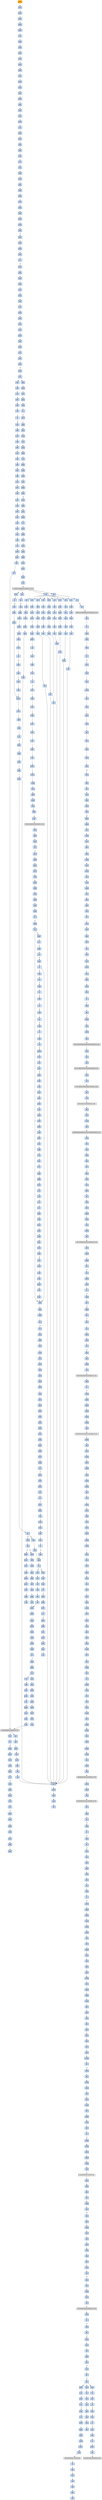 strict digraph G {
	graph [bgcolor=transparent,
		name=G
	];
	node [color=lightsteelblue,
		fillcolor=lightsteelblue,
		shape=rectangle,
		style=filled
	];
	a0x0106b060pushl_ebp	[color=lightgrey,
		fillcolor=orange,
		label=pushl];
	a0x0106b061movl_esp_ebp	[label=movl];
	a0x0106b060pushl_ebp -> a0x0106b061movl_esp_ebp	[color="#000000"];
	a0x0106b063pushl_ebx	[label=pushl];
	a0x0106b061movl_esp_ebp -> a0x0106b063pushl_ebx	[color="#000000"];
	a0x0106b064pushl_esi	[label=pushl];
	a0x0106b063pushl_ebx -> a0x0106b064pushl_esi	[color="#000000"];
	a0x0106b065pushl_edi	[label=pushl];
	a0x0106b064pushl_esi -> a0x0106b065pushl_edi	[color="#000000"];
	a0x0106b066pusha_	[label=pusha];
	a0x0106b065pushl_edi -> a0x0106b066pusha_	[color="#000000"];
	a0x0106b067call_0x0106b06c	[label=call];
	a0x0106b066pusha_ -> a0x0106b067call_0x0106b06c	[color="#000000"];
	a0x0106b06cpopl_ebp	[label=popl];
	a0x0106b067call_0x0106b06c -> a0x0106b06cpopl_ebp	[color="#000000"];
	a0x0106b06dsubl_0x40286cUINT32_ebp	[label=subl];
	a0x0106b06cpopl_ebp -> a0x0106b06dsubl_0x40286cUINT32_ebp	[color="#000000"];
	a0x0106b073movl_0x40345dUINT32_ecx	[label=movl];
	a0x0106b06dsubl_0x40286cUINT32_ebp -> a0x0106b073movl_0x40345dUINT32_ecx	[color="#000000"];
	a0x0106b078subl_0x4028c6UINT32_ecx	[label=subl];
	a0x0106b073movl_0x40345dUINT32_ecx -> a0x0106b078subl_0x4028c6UINT32_ecx	[color="#000000"];
	a0x0106b07emovl_ebp_edx	[label=movl];
	a0x0106b078subl_0x4028c6UINT32_ecx -> a0x0106b07emovl_ebp_edx	[color="#000000"];
	a0x0106b080addl_0x4028c6UINT32_edx	[label=addl];
	a0x0106b07emovl_ebp_edx -> a0x0106b080addl_0x4028c6UINT32_edx	[color="#000000"];
	a0x0106b086leal_edx__edi	[label=leal];
	a0x0106b080addl_0x4028c6UINT32_edx -> a0x0106b086leal_edx__edi	[color="#000000"];
	a0x0106b088movl_edi_esi	[label=movl];
	a0x0106b086leal_edx__edi -> a0x0106b088movl_edi_esi	[color="#000000"];
	a0x0106b08axorl_eax_eax	[label=xorl];
	a0x0106b088movl_edi_esi -> a0x0106b08axorl_eax_eax	[color="#000000"];
	a0x0106b08cjmp_0x0106b092	[label=jmp];
	a0x0106b08axorl_eax_eax -> a0x0106b08cjmp_0x0106b092	[color="#000000"];
	a0x0106b092lodsb_ds_esi__al	[label=lodsb];
	a0x0106b08cjmp_0x0106b092 -> a0x0106b092lodsb_ds_esi__al	[color="#000000"];
	a0x0106b093jmp_0x0106b096	[label=jmp];
	a0x0106b092lodsb_ds_esi__al -> a0x0106b093jmp_0x0106b096	[color="#000000"];
	a0x0106b096xorb_0x31UINT8_al	[label=xorb];
	a0x0106b093jmp_0x0106b096 -> a0x0106b096xorb_0x31UINT8_al	[color="#000000"];
	a0x0106b098jmp_0x0106b09b	[label=jmp];
	a0x0106b096xorb_0x31UINT8_al -> a0x0106b098jmp_0x0106b09b	[color="#000000"];
	a0x0106b09bsubb_0x60UINT8_al	[label=subb];
	a0x0106b098jmp_0x0106b09b -> a0x0106b09bsubb_0x60UINT8_al	[color="#000000"];
	a0x0106b09dclc_	[label=clc];
	a0x0106b09bsubb_0x60UINT8_al -> a0x0106b09dclc_	[color="#000000"];
	a0x0106b09edecb_al	[label=decb];
	a0x0106b09dclc_ -> a0x0106b09edecb_al	[color="#000000"];
	a0x0106b0a0decb_al	[label=decb];
	a0x0106b09edecb_al -> a0x0106b0a0decb_al	[color="#000000"];
	a0x0106b0a2rolb_0xffffffc3UINT8_al	[label=rolb];
	a0x0106b0a0decb_al -> a0x0106b0a2rolb_0xffffffc3UINT8_al	[color="#000000"];
	a0x0106b0a5jmp_0x0106b0a8	[label=jmp];
	a0x0106b0a2rolb_0xffffffc3UINT8_al -> a0x0106b0a5jmp_0x0106b0a8	[color="#000000"];
	a0x0106b0a8rolb_0x4fUINT8_al	[label=rolb];
	a0x0106b0a5jmp_0x0106b0a8 -> a0x0106b0a8rolb_0x4fUINT8_al	[color="#000000"];
	a0x0106b0abstc_	[label=stc];
	a0x0106b0a8rolb_0x4fUINT8_al -> a0x0106b0abstc_	[color="#000000"];
	a0x0106b0acstc_	[label=stc];
	a0x0106b0abstc_ -> a0x0106b0acstc_	[color="#000000"];
	a0x0106b0adsubb_0x54UINT8_al	[label=subb];
	a0x0106b0acstc_ -> a0x0106b0adsubb_0x54UINT8_al	[color="#000000"];
	a0x0106b0afsubb_0x3fUINT8_al	[label=subb];
	a0x0106b0adsubb_0x54UINT8_al -> a0x0106b0afsubb_0x3fUINT8_al	[color="#000000"];
	a0x0106b0b1jmp_0x0106b0b4	[label=jmp];
	a0x0106b0afsubb_0x3fUINT8_al -> a0x0106b0b1jmp_0x0106b0b4	[color="#000000"];
	a0x0106b0b4subb_cl_al	[label=subb];
	a0x0106b0b1jmp_0x0106b0b4 -> a0x0106b0b4subb_cl_al	[color="#000000"];
	a0x0106b0b6addb_0xffffff94UINT8_al	[label=addb];
	a0x0106b0b4subb_cl_al -> a0x0106b0b6addb_0xffffff94UINT8_al	[color="#000000"];
	a0x0106b0b8rorb_0xffffff82UINT8_al	[label=rorb];
	a0x0106b0b6addb_0xffffff94UINT8_al -> a0x0106b0b8rorb_0xffffff82UINT8_al	[color="#000000"];
	a0x0106b0bbjmp_0x0106b0be	[label=jmp];
	a0x0106b0b8rorb_0xffffff82UINT8_al -> a0x0106b0bbjmp_0x0106b0be	[color="#000000"];
	a0x0106b0berorb_0xfffffff1UINT8_al	[label=rorb];
	a0x0106b0bbjmp_0x0106b0be -> a0x0106b0berorb_0xfffffff1UINT8_al	[color="#000000"];
	a0x0106b0c1addb_cl_al	[label=addb];
	a0x0106b0berorb_0xfffffff1UINT8_al -> a0x0106b0c1addb_cl_al	[color="#000000"];
	a0x0106b0c3stosb_al_es_edi_	[label=stosb];
	a0x0106b0c1addb_cl_al -> a0x0106b0c3stosb_al_es_edi_	[color="#000000"];
	a0x0106b0c4loop_0x0106b092	[label=loop];
	a0x0106b0c3stosb_al_es_edi_ -> a0x0106b0c4loop_0x0106b092	[color="#000000"];
	a0x0106b0c6movl_ebp_edx	[label=movl];
	a0x0106b0c4loop_0x0106b092 -> a0x0106b0c6movl_ebp_edx	[color="#000000",
		label=F];
	a0x0106b0c8addl_0x40321fUINT32_edx	[label=addl];
	a0x0106b0c6movl_ebp_edx -> a0x0106b0c8addl_0x40321fUINT32_edx	[color="#000000"];
	a0x0106b0cemovl_0x20esp__eax	[label=movl];
	a0x0106b0c8addl_0x40321fUINT32_edx -> a0x0106b0cemovl_0x20esp__eax	[color="#000000"];
	a0x0106b0d2incl_eax	[label=incl];
	a0x0106b0cemovl_0x20esp__eax -> a0x0106b0d2incl_eax	[color="#000000"];
	a0x0106b0d3js_0x0106b0dd	[label=js];
	a0x0106b0d2incl_eax -> a0x0106b0d3js_0x0106b0dd	[color="#000000"];
	a0x0106b0d5movl_0x1UINT32_edx_	[label=movl];
	a0x0106b0d3js_0x0106b0dd -> a0x0106b0d5movl_0x1UINT32_edx_	[color="#000000",
		label=F];
	a0x0106b0dbjmp_0x0106b0e3	[label=jmp];
	a0x0106b0d5movl_0x1UINT32_edx_ -> a0x0106b0dbjmp_0x0106b0e3	[color="#000000"];
	a0x0106b0e3movl_ebp_edx	[label=movl];
	a0x0106b0dbjmp_0x0106b0e3 -> a0x0106b0e3movl_ebp_edx	[color="#000000"];
	a0x0106b0e5addl_0x402866UINT32_edx	[label=addl];
	a0x0106b0e3movl_ebp_edx -> a0x0106b0e5addl_0x402866UINT32_edx	[color="#000000"];
	a0x0106b0ebleal_edx__eax	[label=leal];
	a0x0106b0e5addl_0x402866UINT32_edx -> a0x0106b0ebleal_edx__eax	[color="#000000"];
	a0x0106b0edmovl_0x403065UINT32_ecx	[label=movl];
	a0x0106b0ebleal_edx__eax -> a0x0106b0edmovl_0x403065UINT32_ecx	[color="#000000"];
	a0x0106b0f2subl_0x402866UINT32_ecx	[label=subl];
	a0x0106b0edmovl_0x403065UINT32_ecx -> a0x0106b0f2subl_0x402866UINT32_ecx	[color="#000000"];
	a0x0106b0f8call_0x0106b401	[label=call];
	a0x0106b0f2subl_0x402866UINT32_ecx -> a0x0106b0f8call_0x0106b401	[color="#000000"];
	a0x0106b401movl_eax_edi	[label=movl];
	a0x0106b0f8call_0x0106b401 -> a0x0106b401movl_eax_edi	[color="#000000"];
	a0x0106b403xorl_eax_eax	[label=xorl];
	a0x0106b401movl_eax_edi -> a0x0106b403xorl_eax_eax	[color="#000000"];
	a0x0106b405xorl_ebx_ebx	[label=xorl];
	a0x0106b403xorl_eax_eax -> a0x0106b405xorl_ebx_ebx	[color="#000000"];
	a0x0106b407xorl_edx_edx	[label=xorl];
	a0x0106b405xorl_ebx_ebx -> a0x0106b407xorl_edx_edx	[color="#000000"];
	a0x0106b409movb_edi__al	[label=movb];
	a0x0106b407xorl_edx_edx -> a0x0106b409movb_edi__al	[color="#000000"];
	a0x0106b40bmull_edx_eax	[label=mull];
	a0x0106b409movb_edi__al -> a0x0106b40bmull_edx_eax	[color="#000000"];
	a0x0106b40daddl_eax_ebx	[label=addl];
	a0x0106b40bmull_edx_eax -> a0x0106b40daddl_eax_ebx	[color="#000000"];
	a0x0106b40fincl_edx	[label=incl];
	a0x0106b40daddl_eax_ebx -> a0x0106b40fincl_edx	[color="#000000"];
	a0x0106b410incl_edi	[label=incl];
	a0x0106b40fincl_edx -> a0x0106b410incl_edi	[color="#000000"];
	a0x0106b411loop_0x0106b409	[label=loop];
	a0x0106b410incl_edi -> a0x0106b411loop_0x0106b409	[color="#000000"];
	a0x0106b413xchgl_eax_ebx	[label=xchgl];
	a0x0106b411loop_0x0106b409 -> a0x0106b413xchgl_eax_ebx	[color="#000000",
		label=F];
	a0x0106b414ret	[label=ret];
	a0x0106b413xchgl_eax_ebx -> a0x0106b414ret	[color="#000000"];
	a0x0106b0fdmovl_ebp_edx	[label=movl];
	a0x0106b414ret -> a0x0106b0fdmovl_ebp_edx	[color="#000000"];
	a0x0106b815jmp_0x0106b819	[label=jmp];
	a0x0106b414ret -> a0x0106b815jmp_0x0106b819	[color="#000000"];
	a0x0106b0ffaddl_0x40321bUINT32_edx	[label=addl];
	a0x0106b0fdmovl_ebp_edx -> a0x0106b0ffaddl_0x40321bUINT32_edx	[color="#000000"];
	a0x0106b105movl_eax_edx_	[label=movl];
	a0x0106b0ffaddl_0x40321bUINT32_edx -> a0x0106b105movl_eax_edx_	[color="#000000"];
	a0x0106b107movl_ebp_edx	[label=movl];
	a0x0106b105movl_eax_edx_ -> a0x0106b107movl_ebp_edx	[color="#000000"];
	a0x0106b109addl_0x403213UINT32_edx	[label=addl];
	a0x0106b107movl_ebp_edx -> a0x0106b109addl_0x403213UINT32_edx	[color="#000000"];
	a0x0106b10ftestl_0x1UINT32_edx_	[label=testl];
	a0x0106b109addl_0x403213UINT32_edx -> a0x0106b10ftestl_0x1UINT32_edx_	[color="#000000"];
	a0x0106b115je_0x0106b15f	[label=je];
	a0x0106b10ftestl_0x1UINT32_edx_ -> a0x0106b115je_0x0106b15f	[color="#000000"];
	a0x0106b15fmovl_ebp_edx	[label=movl];
	a0x0106b115je_0x0106b15f -> a0x0106b15fmovl_ebp_edx	[color="#000000",
		label=T];
	a0x0106b161addl_0x40320bUINT32_edx	[label=addl];
	a0x0106b15fmovl_ebp_edx -> a0x0106b161addl_0x40320bUINT32_edx	[color="#000000"];
	a0x0106b167movl_edx__eax	[label=movl];
	a0x0106b161addl_0x40320bUINT32_edx -> a0x0106b167movl_edx__eax	[color="#000000"];
	a0x0106b169addl_0x3ceax__eax	[label=addl];
	a0x0106b167movl_edx__eax -> a0x0106b169addl_0x3ceax__eax	[color="#000000"];
	a0x0106b16caddl_0x80UINT32_eax	[label=addl];
	a0x0106b169addl_0x3ceax__eax -> a0x0106b16caddl_0x80UINT32_eax	[color="#000000"];
	a0x0106b171movl_eax__ecx	[label=movl];
	a0x0106b16caddl_0x80UINT32_eax -> a0x0106b171movl_eax__ecx	[color="#000000"];
	a0x0106b173addl_edx__ecx	[label=addl];
	a0x0106b171movl_eax__ecx -> a0x0106b173addl_edx__ecx	[color="#000000"];
	a0x0106b175addl_0x10UINT8_ecx	[label=addl];
	a0x0106b173addl_edx__ecx -> a0x0106b175addl_0x10UINT8_ecx	[color="#000000"];
	a0x0106b178movl_ecx__eax	[label=movl];
	a0x0106b175addl_0x10UINT8_ecx -> a0x0106b178movl_ecx__eax	[color="#000000"];
	a0x0106b17aaddl_edx__eax	[label=addl];
	a0x0106b178movl_ecx__eax -> a0x0106b17aaddl_edx__eax	[color="#000000"];
	a0x0106b17cmovl_eax__ebx	[label=movl];
	a0x0106b17aaddl_edx__eax -> a0x0106b17cmovl_eax__ebx	[color="#000000"];
	a0x0106b17emovl_ebp_edx	[label=movl];
	a0x0106b17cmovl_eax__ebx -> a0x0106b17emovl_ebp_edx	[color="#000000"];
	a0x0106b180addl_0x403397UINT32_edx	[label=addl];
	a0x0106b17emovl_ebp_edx -> a0x0106b180addl_0x403397UINT32_edx	[color="#000000"];
	a0x0106b186movl_ebx_edx_	[label=movl];
	a0x0106b180addl_0x403397UINT32_edx -> a0x0106b186movl_ebx_edx_	[color="#000000"];
	a0x0106b188addl_0x4UINT8_eax	[label=addl];
	a0x0106b186movl_ebx_edx_ -> a0x0106b188addl_0x4UINT8_eax	[color="#000000"];
	a0x0106b18bmovl_eax__ebx	[label=movl];
	a0x0106b188addl_0x4UINT8_eax -> a0x0106b18bmovl_eax__ebx	[color="#000000"];
	a0x0106b18dmovl_ebp_edx	[label=movl];
	a0x0106b18bmovl_eax__ebx -> a0x0106b18dmovl_ebp_edx	[color="#000000"];
	a0x0106b18faddl_0x40339bUINT32_edx	[label=addl];
	a0x0106b18dmovl_ebp_edx -> a0x0106b18faddl_0x40339bUINT32_edx	[color="#000000"];
	a0x0106b195movl_ebx_edx_	[label=movl];
	a0x0106b18faddl_0x40339bUINT32_edx -> a0x0106b195movl_ebx_edx_	[color="#000000"];
	a0x0106b197movl_ebp_edx	[label=movl];
	a0x0106b195movl_ebx_edx_ -> a0x0106b197movl_ebp_edx	[color="#000000"];
	a0x0106b199addl_0x40339fUINT32_edx	[label=addl];
	a0x0106b197movl_ebp_edx -> a0x0106b199addl_0x40339fUINT32_edx	[color="#000000"];
	a0x0106b19fleal_edx__eax	[label=leal];
	a0x0106b199addl_0x40339fUINT32_edx -> a0x0106b19fleal_edx__eax	[color="#000000"];
	a0x0106b1a1pushl_eax	[label=pushl];
	a0x0106b19fleal_edx__eax -> a0x0106b1a1pushl_eax	[color="#000000"];
	a0x0106b1a2movl_ebp_edx	[label=movl];
	a0x0106b1a1pushl_eax -> a0x0106b1a2movl_ebp_edx	[color="#000000"];
	a0x0106b1a4addl_0x403397UINT32_edx	[label=addl];
	a0x0106b1a2movl_ebp_edx -> a0x0106b1a4addl_0x403397UINT32_edx	[color="#000000"];
	a0x0106b1aacall_edx_	[label=call];
	a0x0106b1a4addl_0x403397UINT32_edx -> a0x0106b1aacall_edx_	[color="#000000"];
	LOADLIBRARYA_KERNEL32_DLL	[color=lightgrey,
		fillcolor=lightgrey,
		label="LOADLIBRARYA-KERNEL32-DLL"];
	a0x0106b1aacall_edx_ -> LOADLIBRARYA_KERNEL32_DLL	[color="#000000"];
	a0x0106b1acmovl_ebp_edx	[label=movl];
	LOADLIBRARYA_KERNEL32_DLL -> a0x0106b1acmovl_ebp_edx	[color="#000000"];
	a0x0106b67atestl_eax_eax	[label=testl];
	LOADLIBRARYA_KERNEL32_DLL -> a0x0106b67atestl_eax_eax	[color="#000000"];
	a0x0106b1aeaddl_0x4033acUINT32_edx	[label=addl];
	a0x0106b1acmovl_ebp_edx -> a0x0106b1aeaddl_0x4033acUINT32_edx	[color="#000000"];
	a0x0106b1b4movl_eax_esi	[label=movl];
	a0x0106b1aeaddl_0x4033acUINT32_edx -> a0x0106b1b4movl_eax_esi	[color="#000000"];
	a0x0106b1b6movl_eax_edx_	[label=movl];
	a0x0106b1b4movl_eax_esi -> a0x0106b1b6movl_eax_edx_	[color="#000000"];
	a0x0106b1b8movl_ebp_edx	[label=movl];
	a0x0106b1b6movl_eax_edx_ -> a0x0106b1b8movl_ebp_edx	[color="#000000"];
	a0x0106b1baaddl_0x4033b0UINT32_edx	[label=addl];
	a0x0106b1b8movl_ebp_edx -> a0x0106b1baaddl_0x4033b0UINT32_edx	[color="#000000"];
	a0x0106b1c0leal_edx__eax	[label=leal];
	a0x0106b1baaddl_0x4033b0UINT32_edx -> a0x0106b1c0leal_edx__eax	[color="#000000"];
	a0x0106b1c2call_0x0106b2a5	[label=call];
	a0x0106b1c0leal_edx__eax -> a0x0106b1c2call_0x0106b2a5	[color="#000000"];
	a0x0106b2a5pushl_eax	[label=pushl];
	a0x0106b1c2call_0x0106b2a5 -> a0x0106b2a5pushl_eax	[color="#000000"];
	a0x0106b2a6pushl_esi	[label=pushl];
	a0x0106b2a5pushl_eax -> a0x0106b2a6pushl_esi	[color="#000000"];
	a0x0106b2a7movl_ebp_edx	[label=movl];
	a0x0106b2a6pushl_esi -> a0x0106b2a7movl_ebp_edx	[color="#000000"];
	a0x0106b2a9addl_0x40339bUINT32_edx	[label=addl];
	a0x0106b2a7movl_ebp_edx -> a0x0106b2a9addl_0x40339bUINT32_edx	[color="#000000"];
	a0x0106b2afcall_edx_	[label=call];
	a0x0106b2a9addl_0x40339bUINT32_edx -> a0x0106b2afcall_edx_	[color="#000000"];
	GETPROCADDRESS_KERNEL32_DLL	[color=lightgrey,
		fillcolor=lightgrey,
		label="GETPROCADDRESS-KERNEL32-DLL"];
	a0x0106b2b1ret	[label=ret];
	GETPROCADDRESS_KERNEL32_DLL -> a0x0106b2b1ret	[color="#000000"];
	a0x0106b700orl_eax_eax	[label=orl];
	GETPROCADDRESS_KERNEL32_DLL -> a0x0106b700orl_eax_eax	[color="#000000"];
	a0x0106b749testl_eax_eax	[label=testl];
	GETPROCADDRESS_KERNEL32_DLL -> a0x0106b749testl_eax_eax	[color="#000000"];
	a0x0106b884orl_eax_eax	[label=orl];
	GETPROCADDRESS_KERNEL32_DLL -> a0x0106b884orl_eax_eax	[color="#000000"];
	a0x0106b1c7movl_ebp_edx	[label=movl];
	a0x0106b2b1ret -> a0x0106b1c7movl_ebp_edx	[color="#000000"];
	a0x0106b1e0movl_ebp_edx	[label=movl];
	a0x0106b2b1ret -> a0x0106b1e0movl_ebp_edx	[color="#000000"];
	a0x0106b1f9movl_ebp_edx	[label=movl];
	a0x0106b2b1ret -> a0x0106b1f9movl_ebp_edx	[color="#000000"];
	a0x0106b212movl_ebp_edx	[label=movl];
	a0x0106b2b1ret -> a0x0106b212movl_ebp_edx	[color="#000000"];
	a0x0106b22bmovl_ebp_edx	[label=movl];
	a0x0106b2b1ret -> a0x0106b22bmovl_ebp_edx	[color="#000000"];
	a0x0106b244movl_ebp_edx	[label=movl];
	a0x0106b2b1ret -> a0x0106b244movl_ebp_edx	[color="#000000"];
	a0x0106b25dmovl_ebp_edx	[label=movl];
	a0x0106b2b1ret -> a0x0106b25dmovl_ebp_edx	[color="#000000"];
	a0x0106b276movl_ebp_edx	[label=movl];
	a0x0106b2b1ret -> a0x0106b276movl_ebp_edx	[color="#000000"];
	a0x0106b28fmovl_ebp_edx	[label=movl];
	a0x0106b2b1ret -> a0x0106b28fmovl_ebp_edx	[color="#000000"];
	a0x0106b1c9addl_0x4033c1UINT32_edx	[label=addl];
	a0x0106b1c7movl_ebp_edx -> a0x0106b1c9addl_0x4033c1UINT32_edx	[color="#000000"];
	a0x0106b1cfmovl_eax_edx_	[label=movl];
	a0x0106b1c9addl_0x4033c1UINT32_edx -> a0x0106b1cfmovl_eax_edx_	[color="#000000"];
	a0x0106b1d1movl_ebp_edx	[label=movl];
	a0x0106b1cfmovl_eax_edx_ -> a0x0106b1d1movl_ebp_edx	[color="#000000"];
	a0x0106b1d3addl_0x4033c5UINT32_edx	[label=addl];
	a0x0106b1d1movl_ebp_edx -> a0x0106b1d3addl_0x4033c5UINT32_edx	[color="#000000"];
	a0x0106b1d9leal_edx__eax	[label=leal];
	a0x0106b1d3addl_0x4033c5UINT32_edx -> a0x0106b1d9leal_edx__eax	[color="#000000"];
	a0x0106b1dbcall_0x0106b2a5	[label=call];
	a0x0106b1d9leal_edx__eax -> a0x0106b1dbcall_0x0106b2a5	[color="#000000"];
	a0x0106b1dbcall_0x0106b2a5 -> a0x0106b2a5pushl_eax	[color="#000000"];
	a0x0106b1e2addl_0x4033d4UINT32_edx	[label=addl];
	a0x0106b1e0movl_ebp_edx -> a0x0106b1e2addl_0x4033d4UINT32_edx	[color="#000000"];
	a0x0106b1e8movl_eax_edx_	[label=movl];
	a0x0106b1e2addl_0x4033d4UINT32_edx -> a0x0106b1e8movl_eax_edx_	[color="#000000"];
	a0x0106b1eamovl_ebp_edx	[label=movl];
	a0x0106b1e8movl_eax_edx_ -> a0x0106b1eamovl_ebp_edx	[color="#000000"];
	a0x0106b1ecaddl_0x4033d8UINT32_edx	[label=addl];
	a0x0106b1eamovl_ebp_edx -> a0x0106b1ecaddl_0x4033d8UINT32_edx	[color="#000000"];
	a0x0106b1f2leal_edx__eax	[label=leal];
	a0x0106b1ecaddl_0x4033d8UINT32_edx -> a0x0106b1f2leal_edx__eax	[color="#000000"];
	a0x0106b1f4call_0x0106b2a5	[label=call];
	a0x0106b1f2leal_edx__eax -> a0x0106b1f4call_0x0106b2a5	[color="#000000"];
	a0x0106b1f4call_0x0106b2a5 -> a0x0106b2a5pushl_eax	[color="#000000"];
	a0x0106b1fbaddl_0x4033ebUINT32_edx	[label=addl];
	a0x0106b1f9movl_ebp_edx -> a0x0106b1fbaddl_0x4033ebUINT32_edx	[color="#000000"];
	a0x0106b201movl_eax_edx_	[label=movl];
	a0x0106b1fbaddl_0x4033ebUINT32_edx -> a0x0106b201movl_eax_edx_	[color="#000000"];
	a0x0106b203movl_ebp_edx	[label=movl];
	a0x0106b201movl_eax_edx_ -> a0x0106b203movl_ebp_edx	[color="#000000"];
	a0x0106b205addl_0x4033efUINT32_edx	[label=addl];
	a0x0106b203movl_ebp_edx -> a0x0106b205addl_0x4033efUINT32_edx	[color="#000000"];
	a0x0106b20bleal_edx__eax	[label=leal];
	a0x0106b205addl_0x4033efUINT32_edx -> a0x0106b20bleal_edx__eax	[color="#000000"];
	a0x0106b20dcall_0x0106b2a5	[label=call];
	a0x0106b20bleal_edx__eax -> a0x0106b20dcall_0x0106b2a5	[color="#000000"];
	a0x0106b20dcall_0x0106b2a5 -> a0x0106b2a5pushl_eax	[color="#000000"];
	a0x0106b214addl_0x4033fbUINT32_edx	[label=addl];
	a0x0106b212movl_ebp_edx -> a0x0106b214addl_0x4033fbUINT32_edx	[color="#000000"];
	a0x0106b21amovl_eax_edx_	[label=movl];
	a0x0106b214addl_0x4033fbUINT32_edx -> a0x0106b21amovl_eax_edx_	[color="#000000"];
	a0x0106b21cmovl_ebp_edx	[label=movl];
	a0x0106b21amovl_eax_edx_ -> a0x0106b21cmovl_ebp_edx	[color="#000000"];
	a0x0106b21eaddl_0x4033ffUINT32_edx	[label=addl];
	a0x0106b21cmovl_ebp_edx -> a0x0106b21eaddl_0x4033ffUINT32_edx	[color="#000000"];
	a0x0106b224leal_edx__eax	[label=leal];
	a0x0106b21eaddl_0x4033ffUINT32_edx -> a0x0106b224leal_edx__eax	[color="#000000"];
	a0x0106b226call_0x0106b2a5	[label=call];
	a0x0106b224leal_edx__eax -> a0x0106b226call_0x0106b2a5	[color="#000000"];
	a0x0106b226call_0x0106b2a5 -> a0x0106b2a5pushl_eax	[color="#000000"];
	a0x0106b22daddl_0x40340bUINT32_edx	[label=addl];
	a0x0106b22bmovl_ebp_edx -> a0x0106b22daddl_0x40340bUINT32_edx	[color="#000000"];
	a0x0106b233movl_eax_edx_	[label=movl];
	a0x0106b22daddl_0x40340bUINT32_edx -> a0x0106b233movl_eax_edx_	[color="#000000"];
	a0x0106b235movl_ebp_edx	[label=movl];
	a0x0106b233movl_eax_edx_ -> a0x0106b235movl_ebp_edx	[color="#000000"];
	a0x0106b237addl_0x40340fUINT32_edx	[label=addl];
	a0x0106b235movl_ebp_edx -> a0x0106b237addl_0x40340fUINT32_edx	[color="#000000"];
	a0x0106b23dleal_edx__eax	[label=leal];
	a0x0106b237addl_0x40340fUINT32_edx -> a0x0106b23dleal_edx__eax	[color="#000000"];
	a0x0106b23fcall_0x0106b2a5	[label=call];
	a0x0106b23dleal_edx__eax -> a0x0106b23fcall_0x0106b2a5	[color="#000000"];
	a0x0106b23fcall_0x0106b2a5 -> a0x0106b2a5pushl_eax	[color="#000000"];
	a0x0106b246addl_0x40341aUINT32_edx	[label=addl];
	a0x0106b244movl_ebp_edx -> a0x0106b246addl_0x40341aUINT32_edx	[color="#000000"];
	a0x0106b24cmovl_eax_edx_	[label=movl];
	a0x0106b246addl_0x40341aUINT32_edx -> a0x0106b24cmovl_eax_edx_	[color="#000000"];
	a0x0106b24emovl_ebp_edx	[label=movl];
	a0x0106b24cmovl_eax_edx_ -> a0x0106b24emovl_ebp_edx	[color="#000000"];
	a0x0106b250addl_0x40341eUINT32_edx	[label=addl];
	a0x0106b24emovl_ebp_edx -> a0x0106b250addl_0x40341eUINT32_edx	[color="#000000"];
	a0x0106b256leal_edx__eax	[label=leal];
	a0x0106b250addl_0x40341eUINT32_edx -> a0x0106b256leal_edx__eax	[color="#000000"];
	a0x0106b258call_0x0106b2a5	[label=call];
	a0x0106b256leal_edx__eax -> a0x0106b258call_0x0106b2a5	[color="#000000"];
	a0x0106b258call_0x0106b2a5 -> a0x0106b2a5pushl_eax	[color="#000000"];
	a0x0106b25faddl_0x403427UINT32_edx	[label=addl];
	a0x0106b25dmovl_ebp_edx -> a0x0106b25faddl_0x403427UINT32_edx	[color="#000000"];
	a0x0106b265movl_eax_edx_	[label=movl];
	a0x0106b25faddl_0x403427UINT32_edx -> a0x0106b265movl_eax_edx_	[color="#000000"];
	a0x0106b267movl_ebp_edx	[label=movl];
	a0x0106b265movl_eax_edx_ -> a0x0106b267movl_ebp_edx	[color="#000000"];
	a0x0106b269addl_0x40342bUINT32_edx	[label=addl];
	a0x0106b267movl_ebp_edx -> a0x0106b269addl_0x40342bUINT32_edx	[color="#000000"];
	a0x0106b26fleal_edx__eax	[label=leal];
	a0x0106b269addl_0x40342bUINT32_edx -> a0x0106b26fleal_edx__eax	[color="#000000"];
	a0x0106b271call_0x0106b2a5	[label=call];
	a0x0106b26fleal_edx__eax -> a0x0106b271call_0x0106b2a5	[color="#000000"];
	a0x0106b271call_0x0106b2a5 -> a0x0106b2a5pushl_eax	[color="#000000"];
	a0x0106b278addl_0x403437UINT32_edx	[label=addl];
	a0x0106b276movl_ebp_edx -> a0x0106b278addl_0x403437UINT32_edx	[color="#000000"];
	a0x0106b27emovl_eax_edx_	[label=movl];
	a0x0106b278addl_0x403437UINT32_edx -> a0x0106b27emovl_eax_edx_	[color="#000000"];
	a0x0106b280movl_ebp_edx	[label=movl];
	a0x0106b27emovl_eax_edx_ -> a0x0106b280movl_ebp_edx	[color="#000000"];
	a0x0106b282addl_0x40343bUINT32_edx	[label=addl];
	a0x0106b280movl_ebp_edx -> a0x0106b282addl_0x40343bUINT32_edx	[color="#000000"];
	a0x0106b288leal_edx__eax	[label=leal];
	a0x0106b282addl_0x40343bUINT32_edx -> a0x0106b288leal_edx__eax	[color="#000000"];
	a0x0106b28acall_0x0106b2a5	[label=call];
	a0x0106b288leal_edx__eax -> a0x0106b28acall_0x0106b2a5	[color="#000000"];
	a0x0106b28acall_0x0106b2a5 -> a0x0106b2a5pushl_eax	[color="#000000"];
	a0x0106b291addl_0x403447UINT32_edx	[label=addl];
	a0x0106b28fmovl_ebp_edx -> a0x0106b291addl_0x403447UINT32_edx	[color="#000000"];
	a0x0106b297movl_eax_edx_	[label=movl];
	a0x0106b291addl_0x403447UINT32_edx -> a0x0106b297movl_eax_edx_	[color="#000000"];
	a0x0106b299movl_ebp_edx	[label=movl];
	a0x0106b297movl_eax_edx_ -> a0x0106b299movl_ebp_edx	[color="#000000"];
	a0x0106b29baddl_0x402ab2UINT32_edx	[label=addl];
	a0x0106b299movl_ebp_edx -> a0x0106b29baddl_0x402ab2UINT32_edx	[color="#000000"];
	a0x0106b2a1leal_edx__eax	[label=leal];
	a0x0106b29baddl_0x402ab2UINT32_edx -> a0x0106b2a1leal_edx__eax	[color="#000000"];
	a0x0106b2a3pushl_eax	[label=pushl];
	a0x0106b2a1leal_edx__eax -> a0x0106b2a3pushl_eax	[color="#000000"];
	a0x0106b2a4ret	[label=ret];
	a0x0106b2a3pushl_eax -> a0x0106b2a4ret	[color="#000000"];
	a0x0106b2b2movl_ebp_edx	[label=movl];
	a0x0106b2a4ret -> a0x0106b2b2movl_ebp_edx	[color="#000000"];
	a0x0106b2b4addl_0x403213UINT32_edx	[label=addl];
	a0x0106b2b2movl_ebp_edx -> a0x0106b2b4addl_0x403213UINT32_edx	[color="#000000"];
	a0x0106b2batestl_0x10UINT32_edx_	[label=testl];
	a0x0106b2b4addl_0x403213UINT32_edx -> a0x0106b2batestl_0x10UINT32_edx_	[color="#000000"];
	a0x0106b2c0je_0x0106b2fd	[label=je];
	a0x0106b2batestl_0x10UINT32_edx_ -> a0x0106b2c0je_0x0106b2fd	[color="#000000"];
	a0x0106b2fdmovl_ebp_edx	[label=movl];
	a0x0106b2c0je_0x0106b2fd -> a0x0106b2fdmovl_ebp_edx	[color="#000000",
		label=T];
	a0x0106b2ffaddl_0x40320bUINT32_edx	[label=addl];
	a0x0106b2fdmovl_ebp_edx -> a0x0106b2ffaddl_0x40320bUINT32_edx	[color="#000000"];
	a0x0106b305movl_edx__edi	[label=movl];
	a0x0106b2ffaddl_0x40320bUINT32_edx -> a0x0106b305movl_edx__edi	[color="#000000"];
	a0x0106b307addl_0x3cedi__edi	[label=addl];
	a0x0106b305movl_edx__edi -> a0x0106b307addl_0x3cedi__edi	[color="#000000"];
	a0x0106b30amovl_edx__esi	[label=movl];
	a0x0106b307addl_0x3cedi__edi -> a0x0106b30amovl_edx__esi	[color="#000000"];
	a0x0106b30cmovl_0x54edi__ecx	[label=movl];
	a0x0106b30amovl_edx__esi -> a0x0106b30cmovl_0x54edi__ecx	[color="#000000"];
	a0x0106b30fmovl_ebp_edx	[label=movl];
	a0x0106b30cmovl_0x54edi__ecx -> a0x0106b30fmovl_ebp_edx	[color="#000000"];
	a0x0106b311addl_0x403479UINT32_edx	[label=addl];
	a0x0106b30fmovl_ebp_edx -> a0x0106b311addl_0x403479UINT32_edx	[color="#000000"];
	a0x0106b317leal_edx__eax	[label=leal];
	a0x0106b311addl_0x403479UINT32_edx -> a0x0106b317leal_edx__eax	[color="#000000"];
	a0x0106b319pushl_eax	[label=pushl];
	a0x0106b317leal_edx__eax -> a0x0106b319pushl_eax	[color="#000000"];
	a0x0106b31apushl_0x4UINT8	[label=pushl];
	a0x0106b319pushl_eax -> a0x0106b31apushl_0x4UINT8	[color="#000000"];
	a0x0106b31cpushl_ecx	[label=pushl];
	a0x0106b31apushl_0x4UINT8 -> a0x0106b31cpushl_ecx	[color="#000000"];
	a0x0106b31dmovl_ebp_edx	[label=movl];
	a0x0106b31cpushl_ecx -> a0x0106b31dmovl_ebp_edx	[color="#000000"];
	a0x0106b31faddl_0x40320bUINT32_edx	[label=addl];
	a0x0106b31dmovl_ebp_edx -> a0x0106b31faddl_0x40320bUINT32_edx	[color="#000000"];
	a0x0106b325pushl_edx_	[label=pushl];
	a0x0106b31faddl_0x40320bUINT32_edx -> a0x0106b325pushl_edx_	[color="#000000"];
	a0x0106b327movl_ebp_edx	[label=movl];
	a0x0106b325pushl_edx_ -> a0x0106b327movl_ebp_edx	[color="#000000"];
	a0x0106b329addl_0x4033d4UINT32_edx	[label=addl];
	a0x0106b327movl_ebp_edx -> a0x0106b329addl_0x4033d4UINT32_edx	[color="#000000"];
	a0x0106b32fcall_edx_	[label=call];
	a0x0106b329addl_0x4033d4UINT32_edx -> a0x0106b32fcall_edx_	[color="#000000"];
	VIRTUALPROTECT_KERNEL32_DLL	[color=lightgrey,
		fillcolor=lightgrey,
		label="VIRTUALPROTECT-KERNEL32-DLL"];
	a0x0106b32fcall_edx_ -> VIRTUALPROTECT_KERNEL32_DLL	[color="#000000"];
	a0x0106b331movl_ebp_edx	[label=movl];
	VIRTUALPROTECT_KERNEL32_DLL -> a0x0106b331movl_ebp_edx	[color="#000000"];
	a0x0106b333addl_0x403213UINT32_edx	[label=addl];
	a0x0106b331movl_ebp_edx -> a0x0106b333addl_0x403213UINT32_edx	[color="#000000"];
	a0x0106b339testl_0x8UINT32_edx_	[label=testl];
	a0x0106b333addl_0x403213UINT32_edx -> a0x0106b339testl_0x8UINT32_edx_	[color="#000000"];
	a0x0106b33fje_0x0106b42e	[label=je];
	a0x0106b339testl_0x8UINT32_edx_ -> a0x0106b33fje_0x0106b42e	[color="#000000"];
	a0x0106b42emovl_ebp_edx	[label=movl];
	a0x0106b33fje_0x0106b42e -> a0x0106b42emovl_ebp_edx	[color="#000000",
		label=T];
	a0x0106b430addl_0x40320bUINT32_edx	[label=addl];
	a0x0106b42emovl_ebp_edx -> a0x0106b430addl_0x40320bUINT32_edx	[color="#000000"];
	a0x0106b436movl_edx__eax	[label=movl];
	a0x0106b430addl_0x40320bUINT32_edx -> a0x0106b436movl_edx__eax	[color="#000000"];
	a0x0106b438movl_0x1UINT32_ebx	[label=movl];
	a0x0106b436movl_edx__eax -> a0x0106b438movl_0x1UINT32_ebx	[color="#000000"];
	a0x0106b43dcall_0x0106b494	[label=call];
	a0x0106b438movl_0x1UINT32_ebx -> a0x0106b43dcall_0x0106b494	[color="#000000"];
	a0x0106b494movl_eax_edi	[label=movl];
	a0x0106b43dcall_0x0106b494 -> a0x0106b494movl_eax_edi	[color="#000000"];
	a0x0106b496addl_0x3cedi__edi	[label=addl];
	a0x0106b494movl_eax_edi -> a0x0106b496addl_0x3cedi__edi	[color="#000000"];
	a0x0106b499movl_edi_esi	[label=movl];
	a0x0106b496addl_0x3cedi__edi -> a0x0106b499movl_edi_esi	[color="#000000"];
	a0x0106b49baddl_0xf8UINT32_esi	[label=addl];
	a0x0106b499movl_edi_esi -> a0x0106b49baddl_0xf8UINT32_esi	[color="#000000"];
	a0x0106b4a1xorl_edx_edx	[label=xorl];
	a0x0106b49baddl_0xf8UINT32_esi -> a0x0106b4a1xorl_edx_edx	[color="#000000"];
	a0x0106b4a3cmpl_0x63727372UINT32_ds_esi_	[label=cmpl];
	a0x0106b4a1xorl_edx_edx -> a0x0106b4a3cmpl_0x63727372UINT32_ds_esi_	[color="#000000"];
	a0x0106b4aaje_0x0106b53f	[label=je];
	a0x0106b4a3cmpl_0x63727372UINT32_ds_esi_ -> a0x0106b4aaje_0x0106b53f	[color="#000000"];
	a0x0106b4b0cmpl_0x7273722eUINT32_ds_esi_	[label=cmpl];
	a0x0106b4aaje_0x0106b53f -> a0x0106b4b0cmpl_0x7273722eUINT32_ds_esi_	[color="#000000",
		label=F];
	a0x0106b4b7je_0x0106b53f	[label=je];
	a0x0106b4b0cmpl_0x7273722eUINT32_ds_esi_ -> a0x0106b4b7je_0x0106b53f	[color="#000000"];
	a0x0106b4bdcmpl_0x6f6c6572UINT32_ds_esi_	[label=cmpl];
	a0x0106b4b7je_0x0106b53f -> a0x0106b4bdcmpl_0x6f6c6572UINT32_ds_esi_	[color="#000000",
		label=F];
	a0x0106b53faddl_0x28UINT8_esi	[label=addl];
	a0x0106b4b7je_0x0106b53f -> a0x0106b53faddl_0x28UINT8_esi	[color="#000000",
		label=T];
	a0x0106b4c4je_0x0106b53f	[label=je];
	a0x0106b4bdcmpl_0x6f6c6572UINT32_ds_esi_ -> a0x0106b4c4je_0x0106b53f	[color="#000000"];
	a0x0106b4c6cmpl_0x6c65722eUINT32_ds_esi_	[label=cmpl];
	a0x0106b4c4je_0x0106b53f -> a0x0106b4c6cmpl_0x6c65722eUINT32_ds_esi_	[color="#000000",
		label=F];
	a0x0106b4cdje_0x0106b53f	[label=je];
	a0x0106b4c6cmpl_0x6c65722eUINT32_ds_esi_ -> a0x0106b4cdje_0x0106b53f	[color="#000000"];
	a0x0106b4cfcmpl_0x4379UINT32_ds_esi_	[label=cmpl];
	a0x0106b4cdje_0x0106b53f -> a0x0106b4cfcmpl_0x4379UINT32_ds_esi_	[color="#000000",
		label=F];
	a0x0106b4d6je_0x0106b53f	[label=je];
	a0x0106b4cfcmpl_0x4379UINT32_ds_esi_ -> a0x0106b4d6je_0x0106b53f	[color="#000000"];
	a0x0106b4d8cmpl_0x6164652eUINT32_ds_esi_	[label=cmpl];
	a0x0106b4d6je_0x0106b53f -> a0x0106b4d8cmpl_0x6164652eUINT32_ds_esi_	[color="#000000",
		label=F];
	a0x0106b4d6je_0x0106b53f -> a0x0106b53faddl_0x28UINT8_esi	[color="#000000",
		label=T];
	a0x0106b4dfje_0x0106b53f	[label=je];
	a0x0106b4d8cmpl_0x6164652eUINT32_ds_esi_ -> a0x0106b4dfje_0x0106b53f	[color="#000000"];
	a0x0106b4e1cmpl_0x6164722eUINT32_ds_esi_	[label=cmpl];
	a0x0106b4dfje_0x0106b53f -> a0x0106b4e1cmpl_0x6164722eUINT32_ds_esi_	[color="#000000",
		label=F];
	a0x0106b4e8je_0x0106b53f	[label=je];
	a0x0106b4e1cmpl_0x6164722eUINT32_ds_esi_ -> a0x0106b4e8je_0x0106b53f	[color="#000000"];
	a0x0106b4eacmpl_0x6164692eUINT32_ds_esi_	[label=cmpl];
	a0x0106b4e8je_0x0106b53f -> a0x0106b4eacmpl_0x6164692eUINT32_ds_esi_	[color="#000000",
		label=F];
	a0x0106b4f1je_0x0106b53f	[label=je];
	a0x0106b4eacmpl_0x6164692eUINT32_ds_esi_ -> a0x0106b4f1je_0x0106b53f	[color="#000000"];
	a0x0106b4f3cmpl_0x736c742eUINT32_ds_esi_	[label=cmpl];
	a0x0106b4f1je_0x0106b53f -> a0x0106b4f3cmpl_0x736c742eUINT32_ds_esi_	[color="#000000",
		label=F];
	a0x0106b4faje_0x0106b53f	[label=je];
	a0x0106b4f3cmpl_0x736c742eUINT32_ds_esi_ -> a0x0106b4faje_0x0106b53f	[color="#000000"];
	a0x0106b4fccmpl_0x0UINT8_ds_0x14esi_	[label=cmpl];
	a0x0106b4faje_0x0106b53f -> a0x0106b4fccmpl_0x0UINT8_ds_0x14esi_	[color="#000000",
		label=F];
	a0x0106b501je_0x0106b53f	[label=je];
	a0x0106b4fccmpl_0x0UINT8_ds_0x14esi_ -> a0x0106b501je_0x0106b53f	[color="#000000"];
	a0x0106b503cmpl_0x0UINT8_ds_0x10esi_	[label=cmpl];
	a0x0106b501je_0x0106b53f -> a0x0106b503cmpl_0x0UINT8_ds_0x10esi_	[color="#000000",
		label=F];
	a0x0106b508je_0x0106b53f	[label=je];
	a0x0106b503cmpl_0x0UINT8_ds_0x10esi_ -> a0x0106b508je_0x0106b53f	[color="#000000"];
	a0x0106b50apusha_	[label=pusha];
	a0x0106b508je_0x0106b53f -> a0x0106b50apusha_	[color="#000000",
		label=F];
	a0x0106b50bmovl_ds_0x10esi__ecx	[label=movl];
	a0x0106b50apusha_ -> a0x0106b50bmovl_ds_0x10esi__ecx	[color="#000000"];
	a0x0106b50forl_ebx_ebx	[label=orl];
	a0x0106b50bmovl_ds_0x10esi__ecx -> a0x0106b50forl_ebx_ebx	[color="#000000"];
	a0x0106b511jne_0x0106b520	[label=jne];
	a0x0106b50forl_ebx_ebx -> a0x0106b511jne_0x0106b520	[color="#000000"];
	a0x0106b520movl_ds_0xcesi__esi	[label=movl];
	a0x0106b511jne_0x0106b520 -> a0x0106b520movl_ds_0xcesi__esi	[color="#000000",
		label=T];
	a0x0106b524addl_eax_esi	[label=addl];
	a0x0106b520movl_ds_0xcesi__esi -> a0x0106b524addl_eax_esi	[color="#000000"];
	a0x0106b526call_0x0106b44e	[label=call];
	a0x0106b524addl_eax_esi -> a0x0106b526call_0x0106b44e	[color="#000000"];
	a0x0106b44emovl_esi_edi	[label=movl];
	a0x0106b526call_0x0106b44e -> a0x0106b44emovl_esi_edi	[color="#000000"];
	a0x0106b450jmp_0x0106b456	[label=jmp];
	a0x0106b44emovl_esi_edi -> a0x0106b450jmp_0x0106b456	[color="#000000"];
	a0x0106b456lodsb_ds_esi__al	[label=lodsb];
	a0x0106b450jmp_0x0106b456 -> a0x0106b456lodsb_ds_esi__al	[color="#000000"];
	a0x0106b457stc_	[label=stc];
	a0x0106b456lodsb_ds_esi__al -> a0x0106b457stc_	[color="#000000"];
	a0x0106b458xorb_0x1cUINT8_al	[label=xorb];
	a0x0106b457stc_ -> a0x0106b458xorb_0x1cUINT8_al	[color="#000000"];
	a0x0106b45aaddb_0xffffffe1UINT8_al	[label=addb];
	a0x0106b458xorb_0x1cUINT8_al -> a0x0106b45aaddb_0xffffffe1UINT8_al	[color="#000000"];
	a0x0106b45caddb_cl_al	[label=addb];
	a0x0106b45aaddb_0xffffffe1UINT8_al -> a0x0106b45caddb_cl_al	[color="#000000"];
	a0x0106b45exorb_0x8UINT8_al	[label=xorb];
	a0x0106b45caddb_cl_al -> a0x0106b45exorb_0x8UINT8_al	[color="#000000"];
	a0x0106b460jmp_0x0106b463	[label=jmp];
	a0x0106b45exorb_0x8UINT8_al -> a0x0106b460jmp_0x0106b463	[color="#000000"];
	a0x0106b463nop_	[label=nop];
	a0x0106b460jmp_0x0106b463 -> a0x0106b463nop_	[color="#000000"];
	a0x0106b464rolb_0xffffffd5UINT8_al	[label=rolb];
	a0x0106b463nop_ -> a0x0106b464rolb_0xffffffd5UINT8_al	[color="#000000"];
	a0x0106b467clc_	[label=clc];
	a0x0106b464rolb_0xffffffd5UINT8_al -> a0x0106b467clc_	[color="#000000"];
	a0x0106b468jmp_0x0106b46b	[label=jmp];
	a0x0106b467clc_ -> a0x0106b468jmp_0x0106b46b	[color="#000000"];
	a0x0106b46bstc_	[label=stc];
	a0x0106b468jmp_0x0106b46b -> a0x0106b46bstc_	[color="#000000"];
	a0x0106b46cjmp_0x0106b46f	[label=jmp];
	a0x0106b46bstc_ -> a0x0106b46cjmp_0x0106b46f	[color="#000000"];
	a0x0106b46faddb_cl_al	[label=addb];
	a0x0106b46cjmp_0x0106b46f -> a0x0106b46faddb_cl_al	[color="#000000"];
	a0x0106b471decb_al	[label=decb];
	a0x0106b46faddb_cl_al -> a0x0106b471decb_al	[color="#000000"];
	a0x0106b473clc_	[label=clc];
	a0x0106b471decb_al -> a0x0106b473clc_	[color="#000000"];
	a0x0106b474clc_	[label=clc];
	a0x0106b473clc_ -> a0x0106b474clc_	[color="#000000"];
	a0x0106b475clc_	[label=clc];
	a0x0106b474clc_ -> a0x0106b475clc_	[color="#000000"];
	a0x0106b476stc_	[label=stc];
	a0x0106b475clc_ -> a0x0106b476stc_	[color="#000000"];
	a0x0106b477jmp_0x0106b47a	[label=jmp];
	a0x0106b476stc_ -> a0x0106b477jmp_0x0106b47a	[color="#000000"];
	a0x0106b47arolb_0xffffffdaUINT8_al	[label=rolb];
	a0x0106b477jmp_0x0106b47a -> a0x0106b47arolb_0xffffffdaUINT8_al	[color="#000000"];
	a0x0106b47ddecb_al	[label=decb];
	a0x0106b47arolb_0xffffffdaUINT8_al -> a0x0106b47ddecb_al	[color="#000000"];
	a0x0106b47frorb_0x7aUINT8_al	[label=rorb];
	a0x0106b47ddecb_al -> a0x0106b47frorb_0x7aUINT8_al	[color="#000000"];
	a0x0106b482xorb_0xffffffd5UINT8_al	[label=xorb];
	a0x0106b47frorb_0x7aUINT8_al -> a0x0106b482xorb_0xffffffd5UINT8_al	[color="#000000"];
	a0x0106b484jmp_0x0106b487	[label=jmp];
	a0x0106b482xorb_0xffffffd5UINT8_al -> a0x0106b484jmp_0x0106b487	[color="#000000"];
	a0x0106b487stosb_al_es_edi_	[label=stosb];
	a0x0106b484jmp_0x0106b487 -> a0x0106b487stosb_al_es_edi_	[color="#000000"];
	a0x0106b488loop_0x0106b456	[label=loop];
	a0x0106b487stosb_al_es_edi_ -> a0x0106b488loop_0x0106b456	[color="#000000"];
	a0x0106b48aret	[label=ret];
	a0x0106b488loop_0x0106b456 -> a0x0106b48aret	[color="#000000",
		label=F];
	a0x0106b52bmovl_ebp_edx	[label=movl];
	a0x0106b48aret -> a0x0106b52bmovl_ebp_edx	[color="#000000"];
	a0x0106b52daddl_0x402d3eUINT32_edx	[label=addl];
	a0x0106b52bmovl_ebp_edx -> a0x0106b52daddl_0x402d3eUINT32_edx	[color="#000000"];
	a0x0106b533leal_edx__eax	[label=leal];
	a0x0106b52daddl_0x402d3eUINT32_edx -> a0x0106b533leal_edx__eax	[color="#000000"];
	a0x0106b535pushl_eax	[label=pushl];
	a0x0106b533leal_edx__eax -> a0x0106b535pushl_eax	[color="#000000"];
	a0x0106b536ret	[label=ret];
	a0x0106b535pushl_eax -> a0x0106b536ret	[color="#000000"];
	a0x0106b53epopa_	[label=popa];
	a0x0106b536ret -> a0x0106b53epopa_	[color="#000000"];
	a0x0106b53epopa_ -> a0x0106b53faddl_0x28UINT8_esi	[color="#000000"];
	a0x0106b542incl_edx	[label=incl];
	a0x0106b53faddl_0x28UINT8_esi -> a0x0106b542incl_edx	[color="#000000"];
	a0x0106b543cmpw_ds_0x6edi__dx	[label=cmpw];
	a0x0106b542incl_edx -> a0x0106b543cmpw_ds_0x6edi__dx	[color="#000000"];
	a0x0106b548jne_0x0106b4a3	[label=jne];
	a0x0106b543cmpw_ds_0x6edi__dx -> a0x0106b548jne_0x0106b4a3	[color="#000000"];
	a0x0106b54eret	[label=ret];
	a0x0106b548jne_0x0106b4a3 -> a0x0106b54eret	[color="#000000",
		label=F];
	a0x0106b442movl_ebp_edx	[label=movl];
	a0x0106b54eret -> a0x0106b442movl_ebp_edx	[color="#000000"];
	a0x0106b444addl_0x402d4fUINT32_edx	[label=addl];
	a0x0106b442movl_ebp_edx -> a0x0106b444addl_0x402d4fUINT32_edx	[color="#000000"];
	a0x0106b44aleal_edx__eax	[label=leal];
	a0x0106b444addl_0x402d4fUINT32_edx -> a0x0106b44aleal_edx__eax	[color="#000000"];
	a0x0106b44cpushl_eax	[label=pushl];
	a0x0106b44aleal_edx__eax -> a0x0106b44cpushl_eax	[color="#000000"];
	a0x0106b44dret	[label=ret];
	a0x0106b44cpushl_eax -> a0x0106b44dret	[color="#000000"];
	a0x0106b54fmovl_ebp_edx	[label=movl];
	a0x0106b44dret -> a0x0106b54fmovl_ebp_edx	[color="#000000"];
	a0x0106b551addl_0x40320bUINT32_edx	[label=addl];
	a0x0106b54fmovl_ebp_edx -> a0x0106b551addl_0x40320bUINT32_edx	[color="#000000"];
	a0x0106b557movl_edx__ebx	[label=movl];
	a0x0106b551addl_0x40320bUINT32_edx -> a0x0106b557movl_edx__ebx	[color="#000000"];
	a0x0106b559movl_ebp_edx	[label=movl];
	a0x0106b557movl_edx__ebx -> a0x0106b559movl_ebp_edx	[color="#000000"];
	a0x0106b55baddl_0x40320fUINT32_edx	[label=addl];
	a0x0106b559movl_ebp_edx -> a0x0106b55baddl_0x40320fUINT32_edx	[color="#000000"];
	a0x0106b561addl_edx__ebx	[label=addl];
	a0x0106b55baddl_0x40320fUINT32_edx -> a0x0106b561addl_edx__ebx	[color="#000000"];
	a0x0106b563rorl_0x7UINT8_ebx	[label=rorl];
	a0x0106b561addl_edx__ebx -> a0x0106b563rorl_0x7UINT8_ebx	[color="#000000"];
	a0x0106b566movl_ebx_0x10esp_	[label=movl];
	a0x0106b563rorl_0x7UINT8_ebx -> a0x0106b566movl_ebx_0x10esp_	[color="#000000"];
	a0x0106b56amovl_ebp_edx	[label=movl];
	a0x0106b566movl_ebx_0x10esp_ -> a0x0106b56amovl_ebp_edx	[color="#000000"];
	a0x0106b56caddl_0x40310bUINT32_edx	[label=addl];
	a0x0106b56amovl_ebp_edx -> a0x0106b56caddl_0x40310bUINT32_edx	[color="#000000"];
	a0x0106b572leal_edx__ebx	[label=leal];
	a0x0106b56caddl_0x40310bUINT32_edx -> a0x0106b572leal_edx__ebx	[color="#000000"];
	a0x0106b574movl_ebx_0x1cesp_	[label=movl];
	a0x0106b572leal_edx__ebx -> a0x0106b574movl_ebx_0x1cesp_	[color="#000000"];
	a0x0106b578movl_ebp_edx	[label=movl];
	a0x0106b574movl_ebx_0x1cesp_ -> a0x0106b578movl_ebp_edx	[color="#000000"];
	a0x0106b57aaddl_0x40320bUINT32_edx	[label=addl];
	a0x0106b578movl_ebp_edx -> a0x0106b57aaddl_0x40320bUINT32_edx	[color="#000000"];
	a0x0106b580movl_edx__edi	[label=movl];
	a0x0106b57aaddl_0x40320bUINT32_edx -> a0x0106b580movl_edx__edi	[color="#000000"];
	a0x0106b582addl_0x3cedi__edi	[label=addl];
	a0x0106b580movl_edx__edi -> a0x0106b582addl_0x3cedi__edi	[color="#000000"];
	a0x0106b585movl_0xc0edi__ebx	[label=movl];
	a0x0106b582addl_0x3cedi__edi -> a0x0106b585movl_0xc0edi__ebx	[color="#000000"];
	a0x0106b58bcmpl_0x0UINT8_ebx	[label=cmpl];
	a0x0106b585movl_0xc0edi__ebx -> a0x0106b58bcmpl_0x0UINT8_ebx	[color="#000000"];
	a0x0106b58eje_0x0106b59b	[label=je];
	a0x0106b58bcmpl_0x0UINT8_ebx -> a0x0106b58eje_0x0106b59b	[color="#000000"];
	a0x0106b59bmovl_ebp_edx	[label=movl];
	a0x0106b58eje_0x0106b59b -> a0x0106b59bmovl_ebp_edx	[color="#000000",
		label=T];
	a0x0106b59daddl_0x403217UINT32_edx	[label=addl];
	a0x0106b59bmovl_ebp_edx -> a0x0106b59daddl_0x403217UINT32_edx	[color="#000000"];
	a0x0106b5a3movl_edx__eax	[label=movl];
	a0x0106b59daddl_0x403217UINT32_edx -> a0x0106b5a3movl_edx__eax	[color="#000000"];
	a0x0106b5a5orl_eax_eax	[label=orl];
	a0x0106b5a3movl_edx__eax -> a0x0106b5a5orl_eax_eax	[color="#000000"];
	a0x0106b5a7je_0x0106b5ba	[label=je];
	a0x0106b5a5orl_eax_eax -> a0x0106b5a7je_0x0106b5ba	[color="#000000"];
	a0x0106b5bamovl_ebp_edx	[label=movl];
	a0x0106b5a7je_0x0106b5ba -> a0x0106b5bamovl_ebp_edx	[color="#000000",
		label=T];
	a0x0106b5bcaddl_0x403223UINT32_edx	[label=addl];
	a0x0106b5bamovl_ebp_edx -> a0x0106b5bcaddl_0x403223UINT32_edx	[color="#000000"];
	a0x0106b5c2leal_edx__esi	[label=leal];
	a0x0106b5bcaddl_0x403223UINT32_edx -> a0x0106b5c2leal_edx__esi	[color="#000000"];
	a0x0106b5c4pushl_ebx	[label=pushl];
	a0x0106b5c2leal_edx__esi -> a0x0106b5c4pushl_ebx	[color="#000000"];
	a0x0106b5c5movl_ebp_ebx	[label=movl];
	a0x0106b5c4pushl_ebx -> a0x0106b5c5movl_ebp_ebx	[color="#000000"];
	a0x0106b5c7addl_0x403213UINT32_ebx	[label=addl];
	a0x0106b5c5movl_ebp_ebx -> a0x0106b5c7addl_0x403213UINT32_ebx	[color="#000000"];
	a0x0106b5cdtestl_0x20UINT32_ebx_	[label=testl];
	a0x0106b5c7addl_0x403213UINT32_ebx -> a0x0106b5cdtestl_0x20UINT32_ebx_	[color="#000000"];
	a0x0106b5d3je_0x0106b62f	[label=je];
	a0x0106b5cdtestl_0x20UINT32_ebx_ -> a0x0106b5d3je_0x0106b62f	[color="#000000"];
	a0x0106b62fpopl_ebx	[label=popl];
	a0x0106b5d3je_0x0106b62f -> a0x0106b62fpopl_ebx	[color="#000000",
		label=T];
	a0x0106b630cmpl_0x0UINT8_ds_0x4esi_	[label=cmpl];
	a0x0106b62fpopl_ebx -> a0x0106b630cmpl_0x0UINT8_ds_0x4esi_	[color="#000000"];
	a0x0106b635je_0x0106b7c5	[label=je];
	a0x0106b630cmpl_0x0UINT8_ds_0x4esi_ -> a0x0106b635je_0x0106b7c5	[color="#000000"];
	a0x0106b63bmovl_ds_esi__ebx	[label=movl];
	a0x0106b635je_0x0106b7c5 -> a0x0106b63bmovl_ds_esi__ebx	[color="#000000",
		label=F];
	a0x0106b7c5xorl_eax_eax	[label=xorl];
	a0x0106b635je_0x0106b7c5 -> a0x0106b7c5xorl_eax_eax	[color="#000000",
		label=T];
	a0x0106b63emovl_ebp_edx	[label=movl];
	a0x0106b63bmovl_ds_esi__ebx -> a0x0106b63emovl_ebp_edx	[color="#000000"];
	a0x0106b640addl_0x40320bUINT32_edx	[label=addl];
	a0x0106b63emovl_ebp_edx -> a0x0106b640addl_0x40320bUINT32_edx	[color="#000000"];
	a0x0106b646addl_edx__ebx	[label=addl];
	a0x0106b640addl_0x40320bUINT32_edx -> a0x0106b646addl_edx__ebx	[color="#000000"];
	a0x0106b648movl_ebx_eax	[label=movl];
	a0x0106b646addl_edx__ebx -> a0x0106b648movl_ebx_eax	[color="#000000"];
	a0x0106b64acall_0x0106b65b	[label=call];
	a0x0106b648movl_ebx_eax -> a0x0106b64acall_0x0106b65b	[color="#000000"];
	a0x0106b65bpushl_esi	[label=pushl];
	a0x0106b64acall_0x0106b65b -> a0x0106b65bpushl_esi	[color="#000000"];
	a0x0106b65cpushl_edi	[label=pushl];
	a0x0106b65bpushl_esi -> a0x0106b65cpushl_edi	[color="#000000"];
	a0x0106b65dmovl_eax_esi	[label=movl];
	a0x0106b65cpushl_edi -> a0x0106b65dmovl_eax_esi	[color="#000000"];
	a0x0106b65fmovl_eax_edi	[label=movl];
	a0x0106b65dmovl_eax_esi -> a0x0106b65fmovl_eax_edi	[color="#000000"];
	a0x0106b661lodsb_ds_esi__al	[label=lodsb];
	a0x0106b65fmovl_eax_edi -> a0x0106b661lodsb_ds_esi__al	[color="#000000"];
	a0x0106b662rorb_0x4UINT8_al	[label=rorb];
	a0x0106b661lodsb_ds_esi__al -> a0x0106b662rorb_0x4UINT8_al	[color="#000000"];
	a0x0106b665stosb_al_es_edi_	[label=stosb];
	a0x0106b662rorb_0x4UINT8_al -> a0x0106b665stosb_al_es_edi_	[color="#000000"];
	a0x0106b666cmpb_0x0UINT8_ds_edi_	[label=cmpb];
	a0x0106b665stosb_al_es_edi_ -> a0x0106b666cmpb_0x0UINT8_ds_edi_	[color="#000000"];
	a0x0106b66ajne_0x0106b661	[label=jne];
	a0x0106b666cmpb_0x0UINT8_ds_edi_ -> a0x0106b66ajne_0x0106b661	[color="#000000"];
	a0x0106b66cpopl_edi	[label=popl];
	a0x0106b66ajne_0x0106b661 -> a0x0106b66cpopl_edi	[color="#000000",
		label=F];
	a0x0106b66dpopl_esi	[label=popl];
	a0x0106b66cpopl_edi -> a0x0106b66dpopl_esi	[color="#000000"];
	a0x0106b66eret	[label=ret];
	a0x0106b66dpopl_esi -> a0x0106b66eret	[color="#000000"];
	a0x0106b64fmovl_ebp_edx	[label=movl];
	a0x0106b66eret -> a0x0106b64fmovl_ebp_edx	[color="#000000"];
	a0x0106b6efpopl_eax	[label=popl];
	a0x0106b66eret -> a0x0106b6efpopl_eax	[color="#000000"];
	a0x0106b651addl_0x402e6fUINT32_edx	[label=addl];
	a0x0106b64fmovl_ebp_edx -> a0x0106b651addl_0x402e6fUINT32_edx	[color="#000000"];
	a0x0106b657leal_edx__eax	[label=leal];
	a0x0106b651addl_0x402e6fUINT32_edx -> a0x0106b657leal_edx__eax	[color="#000000"];
	a0x0106b659pushl_eax	[label=pushl];
	a0x0106b657leal_edx__eax -> a0x0106b659pushl_eax	[color="#000000"];
	a0x0106b65aret	[label=ret];
	a0x0106b659pushl_eax -> a0x0106b65aret	[color="#000000"];
	a0x0106b66fpushl_ebx	[label=pushl];
	a0x0106b65aret -> a0x0106b66fpushl_ebx	[color="#000000"];
	a0x0106b670movl_ebp_edx	[label=movl];
	a0x0106b66fpushl_ebx -> a0x0106b670movl_ebp_edx	[color="#000000"];
	a0x0106b672addl_0x403397UINT32_edx	[label=addl];
	a0x0106b670movl_ebp_edx -> a0x0106b672addl_0x403397UINT32_edx	[color="#000000"];
	a0x0106b678call_edx_	[label=call];
	a0x0106b672addl_0x403397UINT32_edx -> a0x0106b678call_edx_	[color="#000000"];
	a0x0106b678call_edx_ -> LOADLIBRARYA_KERNEL32_DLL	[color="#000000"];
	a0x0106b67cje_0x0106b7c8	[label=je];
	a0x0106b67atestl_eax_eax -> a0x0106b67cje_0x0106b7c8	[color="#000000"];
	a0x0106b682pushl_edx	[label=pushl];
	a0x0106b67cje_0x0106b7c8 -> a0x0106b682pushl_edx	[color="#000000",
		label=F];
	a0x0106b683pushl_eax	[label=pushl];
	a0x0106b682pushl_edx -> a0x0106b683pushl_eax	[color="#000000"];
	a0x0106b684movl_ebp_edx	[label=movl];
	a0x0106b683pushl_eax -> a0x0106b684movl_ebp_edx	[color="#000000"];
	a0x0106b686addl_0x403213UINT32_edx	[label=addl];
	a0x0106b684movl_ebp_edx -> a0x0106b686addl_0x403213UINT32_edx	[color="#000000"];
	a0x0106b68ctestl_0x4UINT32_edx_	[label=testl];
	a0x0106b686addl_0x403213UINT32_edx -> a0x0106b68ctestl_0x4UINT32_edx_	[color="#000000"];
	a0x0106b692je_0x0106b6a6	[label=je];
	a0x0106b68ctestl_0x4UINT32_edx_ -> a0x0106b692je_0x0106b6a6	[color="#000000"];
	a0x0106b6a6popl_ebx	[label=popl];
	a0x0106b692je_0x0106b6a6 -> a0x0106b6a6popl_ebx	[color="#000000",
		label=T];
	a0x0106b6a7popl_edx	[label=popl];
	a0x0106b6a6popl_ebx -> a0x0106b6a7popl_edx	[color="#000000"];
	a0x0106b6a8movl_ds_0x8esi__ecx	[label=movl];
	a0x0106b6a7popl_edx -> a0x0106b6a8movl_ds_0x8esi__ecx	[color="#000000"];
	a0x0106b6acorl_ecx_ecx	[label=orl];
	a0x0106b6a8movl_ds_0x8esi__ecx -> a0x0106b6acorl_ecx_ecx	[color="#000000"];
	a0x0106b6aejne_0x0106b6b4	[label=jne];
	a0x0106b6acorl_ecx_ecx -> a0x0106b6aejne_0x0106b6b4	[color="#000000"];
	a0x0106b6b4pushl_ebx	[label=pushl];
	a0x0106b6aejne_0x0106b6b4 -> a0x0106b6b4pushl_ebx	[color="#000000",
		label=T];
	a0x0106b6b5movl_ebp_ebx	[label=movl];
	a0x0106b6b4pushl_ebx -> a0x0106b6b5movl_ebp_ebx	[color="#000000"];
	a0x0106b6b7addl_0x40320bUINT32_ebx	[label=addl];
	a0x0106b6b5movl_ebp_ebx -> a0x0106b6b7addl_0x40320bUINT32_ebx	[color="#000000"];
	a0x0106b6bdaddl_ebx__ecx	[label=addl];
	a0x0106b6b7addl_0x40320bUINT32_ebx -> a0x0106b6bdaddl_ebx__ecx	[color="#000000"];
	a0x0106b6bfmovl_ds_0x4esi__edx	[label=movl];
	a0x0106b6bdaddl_ebx__ecx -> a0x0106b6bfmovl_ds_0x4esi__edx	[color="#000000"];
	a0x0106b6c3addl_ebx__edx	[label=addl];
	a0x0106b6bfmovl_ds_0x4esi__edx -> a0x0106b6c3addl_ebx__edx	[color="#000000"];
	a0x0106b6c5popl_ebx	[label=popl];
	a0x0106b6c3addl_ebx__edx -> a0x0106b6c5popl_ebx	[color="#000000"];
	a0x0106b6c6cmpl_0x0UINT8_ds_ecx_	[label=cmpl];
	a0x0106b6caje_0x0106b7bd	[label=je];
	a0x0106b6c6cmpl_0x0UINT8_ds_ecx_ -> a0x0106b6caje_0x0106b7bd	[color="#000000"];
	a0x0106b6d0testl_0x80000000UINT32_ecx_	[label=testl];
	a0x0106b6caje_0x0106b7bd -> a0x0106b6d0testl_0x80000000UINT32_ecx_	[color="#000000",
		label=F];
	a0x0106b7bdaddl_0xcUINT8_esi	[label=addl];
	a0x0106b6caje_0x0106b7bd -> a0x0106b7bdaddl_0xcUINT8_esi	[color="#000000",
		label=T];
	a0x0106b6d6jne_0x0106b734	[label=jne];
	a0x0106b6d0testl_0x80000000UINT32_ecx_ -> a0x0106b6d6jne_0x0106b734	[color="#000000"];
	a0x0106b6d8movl_ecx__eax	[label=movl];
	a0x0106b6d6jne_0x0106b734 -> a0x0106b6d8movl_ecx__eax	[color="#000000",
		label=F];
	a0x0106b734pushl_edx	[label=pushl];
	a0x0106b6d6jne_0x0106b734 -> a0x0106b734pushl_edx	[color="#000000",
		label=T];
	a0x0106b6daaddl_0x2UINT8_eax	[label=addl];
	a0x0106b6d8movl_ecx__eax -> a0x0106b6daaddl_0x2UINT8_eax	[color="#000000"];
	a0x0106b6ddpushl_ebx	[label=pushl];
	a0x0106b6daaddl_0x2UINT8_eax -> a0x0106b6ddpushl_ebx	[color="#000000"];
	a0x0106b6demovl_ebp_ebx	[label=movl];
	a0x0106b6ddpushl_ebx -> a0x0106b6demovl_ebp_ebx	[color="#000000"];
	a0x0106b6e0addl_0x40320bUINT32_ebx	[label=addl];
	a0x0106b6demovl_ebp_ebx -> a0x0106b6e0addl_0x40320bUINT32_ebx	[color="#000000"];
	a0x0106b6e6addl_ebx__eax	[label=addl];
	a0x0106b6e0addl_0x40320bUINT32_ebx -> a0x0106b6e6addl_ebx__eax	[color="#000000"];
	a0x0106b6e8popl_ebx	[label=popl];
	a0x0106b6e6addl_ebx__eax -> a0x0106b6e8popl_ebx	[color="#000000"];
	a0x0106b6e9pushl_eax	[label=pushl];
	a0x0106b6e8popl_ebx -> a0x0106b6e9pushl_eax	[color="#000000"];
	a0x0106b6eacall_0x0106b65b	[label=call];
	a0x0106b6e9pushl_eax -> a0x0106b6eacall_0x0106b65b	[color="#000000"];
	a0x0106b6eacall_0x0106b65b -> a0x0106b65bpushl_esi	[color="#000000"];
	a0x0106b6f0movl_eax_edi	[label=movl];
	a0x0106b6efpopl_eax -> a0x0106b6f0movl_eax_edi	[color="#000000"];
	a0x0106b6f2pushl_edx	[label=pushl];
	a0x0106b6f0movl_eax_edi -> a0x0106b6f2pushl_edx	[color="#000000"];
	a0x0106b6f3pushl_ecx	[label=pushl];
	a0x0106b6f2pushl_edx -> a0x0106b6f3pushl_ecx	[color="#000000"];
	a0x0106b6f4pushl_eax	[label=pushl];
	a0x0106b6f3pushl_ecx -> a0x0106b6f4pushl_eax	[color="#000000"];
	a0x0106b6f5pushl_ebx	[label=pushl];
	a0x0106b6f4pushl_eax -> a0x0106b6f5pushl_ebx	[color="#000000"];
	a0x0106b6f6movl_ebp_edx	[label=movl];
	a0x0106b6f5pushl_ebx -> a0x0106b6f6movl_ebp_edx	[color="#000000"];
	a0x0106b6f8addl_0x40339bUINT32_edx	[label=addl];
	a0x0106b6f6movl_ebp_edx -> a0x0106b6f8addl_0x40339bUINT32_edx	[color="#000000"];
	a0x0106b6fecall_edx_	[label=call];
	a0x0106b6f8addl_0x40339bUINT32_edx -> a0x0106b6fecall_edx_	[color="#000000"];
	a0x0106b702jne_0x0106b70b	[label=jne];
	a0x0106b700orl_eax_eax -> a0x0106b702jne_0x0106b70b	[color="#000000"];
	a0x0106b70bpopl_ecx	[label=popl];
	a0x0106b702jne_0x0106b70b -> a0x0106b70bpopl_ecx	[color="#000000",
		label=T];
	a0x0106b70cpopl_edx	[label=popl];
	a0x0106b70bpopl_ecx -> a0x0106b70cpopl_edx	[color="#000000"];
	a0x0106b70dpushl_edx	[label=pushl];
	a0x0106b70cpopl_edx -> a0x0106b70dpushl_edx	[color="#000000"];
	a0x0106b70epusha_	[label=pusha];
	a0x0106b70dpushl_edx -> a0x0106b70epusha_	[color="#000000"];
	a0x0106b70fmovl_ebp_edx	[label=movl];
	a0x0106b70epusha_ -> a0x0106b70fmovl_ebp_edx	[color="#000000"];
	a0x0106b711addl_0x403213UINT32_edx	[label=addl];
	a0x0106b70fmovl_ebp_edx -> a0x0106b711addl_0x403213UINT32_edx	[color="#000000"];
	a0x0106b717testb_0x4UINT8_edx_	[label=testb];
	a0x0106b711addl_0x403213UINT32_edx -> a0x0106b717testb_0x4UINT8_edx_	[color="#000000"];
	a0x0106b71aje_0x0106b72e	[label=je];
	a0x0106b717testb_0x4UINT8_edx_ -> a0x0106b71aje_0x0106b72e	[color="#000000"];
	a0x0106b72epopa_	[label=popa];
	a0x0106b71aje_0x0106b72e -> a0x0106b72epopa_	[color="#000000",
		label=T];
	a0x0106b72fpopl_edx	[label=popl];
	a0x0106b72epopa_ -> a0x0106b72fpopl_edx	[color="#000000"];
	a0x0106b730movl_eax_edx_	[label=movl];
	a0x0106b72fpopl_edx -> a0x0106b730movl_eax_edx_	[color="#000000"];
	a0x0106b732jmp_0x0106b751	[label=jmp];
	a0x0106b730movl_eax_edx_ -> a0x0106b732jmp_0x0106b751	[color="#000000"];
	a0x0106b751pushl_ecx	[label=pushl];
	a0x0106b732jmp_0x0106b751 -> a0x0106b751pushl_ecx	[color="#000000"];
	a0x0106b752movl_ebp_ecx	[label=movl];
	a0x0106b751pushl_ecx -> a0x0106b752movl_ebp_ecx	[color="#000000"];
	a0x0106b754addl_0x403213UINT32_ecx	[label=addl];
	a0x0106b752movl_ebp_ecx -> a0x0106b754addl_0x403213UINT32_ecx	[color="#000000"];
	a0x0106b75atestl_0x20UINT32_ecx_	[label=testl];
	a0x0106b754addl_0x403213UINT32_ecx -> a0x0106b75atestl_0x20UINT32_ecx_	[color="#000000"];
	a0x0106b760je_0x0106b7b1	[label=je];
	a0x0106b75atestl_0x20UINT32_ecx_ -> a0x0106b760je_0x0106b7b1	[color="#000000"];
	a0x0106b7b1popl_ecx	[label=popl];
	a0x0106b760je_0x0106b7b1 -> a0x0106b7b1popl_ecx	[color="#000000",
		label=T];
	a0x0106b7b2addl_0x4UINT8_ecx	[label=addl];
	a0x0106b7b1popl_ecx -> a0x0106b7b2addl_0x4UINT8_ecx	[color="#000000"];
	a0x0106b7b5addl_0x4UINT8_edx	[label=addl];
	a0x0106b7b2addl_0x4UINT8_ecx -> a0x0106b7b5addl_0x4UINT8_edx	[color="#000000"];
	a0x0106b7b8jmp_0x0106b6c6	[label=jmp];
	a0x0106b7b5addl_0x4UINT8_edx -> a0x0106b7b8jmp_0x0106b6c6	[color="#000000"];
	a0x0106b7b8jmp_0x0106b6c6 -> a0x0106b6c6cmpl_0x0UINT8_ds_ecx_	[color="#000000"];
	a0x0106b7c0jmp_0x0106b630	[label=jmp];
	a0x0106b7bdaddl_0xcUINT8_esi -> a0x0106b7c0jmp_0x0106b630	[color="#000000"];
	a0x0106b7c0jmp_0x0106b630 -> a0x0106b630cmpl_0x0UINT8_ds_0x4esi_	[color="#000000"];
	a0x0106b735pushl_ecx	[label=pushl];
	a0x0106b734pushl_edx -> a0x0106b735pushl_ecx	[color="#000000"];
	a0x0106b736movl_ecx__eax	[label=movl];
	a0x0106b735pushl_ecx -> a0x0106b736movl_ecx__eax	[color="#000000"];
	a0x0106b738subl_0x80000000UINT32_eax	[label=subl];
	a0x0106b736movl_ecx__eax -> a0x0106b738subl_0x80000000UINT32_eax	[color="#000000"];
	a0x0106b73dpushl_eax	[label=pushl];
	a0x0106b738subl_0x80000000UINT32_eax -> a0x0106b73dpushl_eax	[color="#000000"];
	a0x0106b73epushl_ebx	[label=pushl];
	a0x0106b73dpushl_eax -> a0x0106b73epushl_ebx	[color="#000000"];
	a0x0106b73fmovl_ebp_edx	[label=movl];
	a0x0106b73epushl_ebx -> a0x0106b73fmovl_ebp_edx	[color="#000000"];
	a0x0106b741addl_0x40339bUINT32_edx	[label=addl];
	a0x0106b73fmovl_ebp_edx -> a0x0106b741addl_0x40339bUINT32_edx	[color="#000000"];
	a0x0106b747call_edx_	[label=call];
	a0x0106b741addl_0x40339bUINT32_edx -> a0x0106b747call_edx_	[color="#000000"];
	a0x0106b74bje_0x0106b7c8	[label=je];
	a0x0106b749testl_eax_eax -> a0x0106b74bje_0x0106b7c8	[color="#000000"];
	a0x0106b74dpopl_ecx	[label=popl];
	a0x0106b74bje_0x0106b7c8 -> a0x0106b74dpopl_ecx	[color="#000000",
		label=F];
	a0x0106b74epopl_edx	[label=popl];
	a0x0106b74dpopl_ecx -> a0x0106b74epopl_edx	[color="#000000"];
	a0x0106b74fmovl_eax_edx_	[label=movl];
	a0x0106b74epopl_edx -> a0x0106b74fmovl_eax_edx_	[color="#000000"];
	a0x0106b74fmovl_eax_edx_ -> a0x0106b751pushl_ecx	[color="#000000"];
	a0x0106b7c7incl_eax	[label=incl];
	a0x0106b7c5xorl_eax_eax -> a0x0106b7c7incl_eax	[color="#000000"];
	a0x0106b7c8cmpl_0x1UINT8_eax	[label=cmpl];
	a0x0106b7c7incl_eax -> a0x0106b7c8cmpl_0x1UINT8_eax	[color="#000000"];
	a0x0106b7cbje_0x0106b7cf	[label=je];
	a0x0106b7c8cmpl_0x1UINT8_eax -> a0x0106b7cbje_0x0106b7cf	[color="#000000"];
	a0x0106b7cfmovl_ebp_edx	[label=movl];
	a0x0106b7cbje_0x0106b7cf -> a0x0106b7cfmovl_ebp_edx	[color="#000000",
		label=T];
	a0x0106b7d1addl_0x403213UINT32_edx	[label=addl];
	a0x0106b7cfmovl_ebp_edx -> a0x0106b7d1addl_0x403213UINT32_edx	[color="#000000"];
	a0x0106b7d7testl_0x2UINT32_edx_	[label=testl];
	a0x0106b7d1addl_0x403213UINT32_edx -> a0x0106b7d7testl_0x2UINT32_edx_	[color="#000000"];
	a0x0106b7ddje_0x0106b7f7	[label=je];
	a0x0106b7d7testl_0x2UINT32_edx_ -> a0x0106b7ddje_0x0106b7f7	[color="#000000"];
	a0x0106b7f7movl_ebp_edx	[label=movl];
	a0x0106b7ddje_0x0106b7f7 -> a0x0106b7f7movl_ebp_edx	[color="#000000",
		label=T];
	a0x0106b7f9addl_0x402866UINT32_edx	[label=addl];
	a0x0106b7f7movl_ebp_edx -> a0x0106b7f9addl_0x402866UINT32_edx	[color="#000000"];
	a0x0106b7ffleal_edx__eax	[label=leal];
	a0x0106b7f9addl_0x402866UINT32_edx -> a0x0106b7ffleal_edx__eax	[color="#000000"];
	a0x0106b801movl_0x403065UINT32_ecx	[label=movl];
	a0x0106b7ffleal_edx__eax -> a0x0106b801movl_0x403065UINT32_ecx	[color="#000000"];
	a0x0106b806subl_0x402866UINT32_ecx	[label=subl];
	a0x0106b801movl_0x403065UINT32_ecx -> a0x0106b806subl_0x402866UINT32_ecx	[color="#000000"];
	a0x0106b80cjmp_0x0106b810	[label=jmp];
	a0x0106b806subl_0x402866UINT32_ecx -> a0x0106b80cjmp_0x0106b810	[color="#000000"];
	a0x0106b810call_0x0106b401	[label=call];
	a0x0106b80cjmp_0x0106b810 -> a0x0106b810call_0x0106b401	[color="#000000"];
	a0x0106b819movl_ebp_edx	[label=movl];
	a0x0106b815jmp_0x0106b819 -> a0x0106b819movl_ebp_edx	[color="#000000"];
	a0x0106b81baddl_0x40321bUINT32_edx	[label=addl];
	a0x0106b819movl_ebp_edx -> a0x0106b81baddl_0x40321bUINT32_edx	[color="#000000"];
	a0x0106b821movl_edx__ebx	[label=movl];
	a0x0106b81baddl_0x40321bUINT32_edx -> a0x0106b821movl_edx__ebx	[color="#000000"];
	a0x0106b823xorl_ebx_eax	[label=xorl];
	a0x0106b821movl_edx__ebx -> a0x0106b823xorl_ebx_eax	[color="#000000"];
	a0x0106b825je_0x0106b82f	[label=je];
	a0x0106b823xorl_ebx_eax -> a0x0106b825je_0x0106b82f	[color="#000000"];
	a0x0106b82fmovl_ebp_edx	[label=movl];
	a0x0106b825je_0x0106b82f -> a0x0106b82fmovl_ebp_edx	[color="#000000",
		label=T];
	a0x0106b831addl_0x403065UINT32_edx	[label=addl];
	a0x0106b82fmovl_ebp_edx -> a0x0106b831addl_0x403065UINT32_edx	[color="#000000"];
	a0x0106b837leal_edx__edi	[label=leal];
	a0x0106b831addl_0x403065UINT32_edx -> a0x0106b837leal_edx__edi	[color="#000000"];
	a0x0106b839movl_edi_esi	[label=movl];
	a0x0106b837leal_edx__edi -> a0x0106b839movl_edi_esi	[color="#000000"];
	a0x0106b83bleal_edx__edi	[label=leal];
	a0x0106b839movl_edi_esi -> a0x0106b83bleal_edx__edi	[color="#000000"];
	a0x0106b83dmovl_0x403182UINT32_ecx	[label=movl];
	a0x0106b83bleal_edx__edi -> a0x0106b83dmovl_0x403182UINT32_ecx	[color="#000000"];
	a0x0106b842subl_0x403065UINT32_ecx	[label=subl];
	a0x0106b83dmovl_0x403182UINT32_ecx -> a0x0106b842subl_0x403065UINT32_ecx	[color="#000000"];
	a0x0106b848xorl_eax_eax	[label=xorl];
	a0x0106b842subl_0x403065UINT32_ecx -> a0x0106b848xorl_eax_eax	[color="#000000"];
	a0x0106b84alodsb_ds_esi__al	[label=lodsb];
	a0x0106b848xorl_eax_eax -> a0x0106b84alodsb_ds_esi__al	[color="#000000"];
	a0x0106b84bxorb_0x79UINT8_al	[label=xorb];
	a0x0106b84alodsb_ds_esi__al -> a0x0106b84bxorb_0x79UINT8_al	[color="#000000"];
	a0x0106b84dsubb_cl_al	[label=subb];
	a0x0106b84bxorb_0x79UINT8_al -> a0x0106b84dsubb_cl_al	[color="#000000"];
	a0x0106b84frolb_0x2UINT8_al	[label=rolb];
	a0x0106b84dsubb_cl_al -> a0x0106b84frolb_0x2UINT8_al	[color="#000000"];
	a0x0106b852stosb_al_es_edi_	[label=stosb];
	a0x0106b84frolb_0x2UINT8_al -> a0x0106b852stosb_al_es_edi_	[color="#000000"];
	a0x0106b853loop_0x0106b84a	[label=loop];
	a0x0106b852stosb_al_es_edi_ -> a0x0106b853loop_0x0106b84a	[color="#000000"];
	a0x0106b855movl_ebp_edx	[label=movl];
	a0x0106b853loop_0x0106b84a -> a0x0106b855movl_ebp_edx	[color="#000000",
		label=F];
	a0x0106b857addl_0x403065UINT32_edx	[label=addl];
	a0x0106b855movl_ebp_edx -> a0x0106b857addl_0x403065UINT32_edx	[color="#000000"];
	a0x0106b85dleal_edx__eax	[label=leal];
	a0x0106b857addl_0x403065UINT32_edx -> a0x0106b85dleal_edx__eax	[color="#000000"];
	a0x0106b85fpushl_eax	[label=pushl];
	a0x0106b85dleal_edx__eax -> a0x0106b85fpushl_eax	[color="#000000"];
	a0x0106b860ret	[label=ret];
	a0x0106b85fpushl_eax -> a0x0106b860ret	[color="#000000"];
	a0x0106b865movl_ebp_edx	[label=movl];
	a0x0106b860ret -> a0x0106b865movl_ebp_edx	[color="#000000"];
	a0x0106b867addl_0x40344bUINT32_edx	[label=addl];
	a0x0106b865movl_ebp_edx -> a0x0106b867addl_0x40344bUINT32_edx	[color="#000000"];
	a0x0106b86dleal_edx__eax	[label=leal];
	a0x0106b867addl_0x40344bUINT32_edx -> a0x0106b86dleal_edx__eax	[color="#000000"];
	a0x0106b86fpushl_eax	[label=pushl];
	a0x0106b86dleal_edx__eax -> a0x0106b86fpushl_eax	[color="#000000"];
	a0x0106b870movl_ebp_edx	[label=movl];
	a0x0106b86fpushl_eax -> a0x0106b870movl_ebp_edx	[color="#000000"];
	a0x0106b872addl_0x4033acUINT32_edx	[label=addl];
	a0x0106b870movl_ebp_edx -> a0x0106b872addl_0x4033acUINT32_edx	[color="#000000"];
	a0x0106b878pushl_edx_	[label=pushl];
	a0x0106b872addl_0x4033acUINT32_edx -> a0x0106b878pushl_edx_	[color="#000000"];
	a0x0106b87amovl_ebp_edx	[label=movl];
	a0x0106b878pushl_edx_ -> a0x0106b87amovl_ebp_edx	[color="#000000"];
	a0x0106b87caddl_0x40339bUINT32_edx	[label=addl];
	a0x0106b87amovl_ebp_edx -> a0x0106b87caddl_0x40339bUINT32_edx	[color="#000000"];
	a0x0106b882call_edx_	[label=call];
	a0x0106b87caddl_0x40339bUINT32_edx -> a0x0106b882call_edx_	[color="#000000"];
	a0x0106b882call_edx_ -> GETPROCADDRESS_KERNEL32_DLL	[color="#000000"];
	a0x0106b886je_0x0106b890	[label=je];
	a0x0106b884orl_eax_eax -> a0x0106b886je_0x0106b890	[color="#000000"];
	a0x0106b888call_eax	[label=call];
	a0x0106b886je_0x0106b890 -> a0x0106b888call_eax	[color="#000000",
		label=F];
	ISDEBUGGERPRESENT_KERNEL32_DLL	[color=lightgrey,
		fillcolor=lightgrey,
		label="ISDEBUGGERPRESENT-KERNEL32-DLL"];
	a0x0106b888call_eax -> ISDEBUGGERPRESENT_KERNEL32_DLL	[color="#000000"];
	a0x0106b88aorl_eax_eax	[label=orl];
	ISDEBUGGERPRESENT_KERNEL32_DLL -> a0x0106b88aorl_eax_eax	[color="#000000"];
	a0x0106b88cje_0x0106b890	[label=je];
	a0x0106b88aorl_eax_eax -> a0x0106b88cje_0x0106b890	[color="#000000"];
	a0x0106b890movl_ebp_edx	[label=movl];
	a0x0106b88cje_0x0106b890 -> a0x0106b890movl_ebp_edx	[color="#000000",
		label=T];
	a0x0106b892addl_0x403213UINT32_edx	[label=addl];
	a0x0106b890movl_ebp_edx -> a0x0106b892addl_0x403213UINT32_edx	[color="#000000"];
	a0x0106b898testl_0x1UINT32_edx_	[label=testl];
	a0x0106b892addl_0x403213UINT32_edx -> a0x0106b898testl_0x1UINT32_edx_	[color="#000000"];
	a0x0106b89eje_0x0106b8ff	[label=je];
	a0x0106b898testl_0x1UINT32_edx_ -> a0x0106b89eje_0x0106b8ff	[color="#000000"];
	a0x0106b8ffmovl_ebp_edx	[label=movl];
	a0x0106b89eje_0x0106b8ff -> a0x0106b8ffmovl_ebp_edx	[color="#000000",
		label=T];
	a0x0106b901addl_0x403143UINT32_edx	[label=addl];
	a0x0106b8ffmovl_ebp_edx -> a0x0106b901addl_0x403143UINT32_edx	[color="#000000"];
	a0x0106b907leal_edx__eax	[label=leal];
	a0x0106b901addl_0x403143UINT32_edx -> a0x0106b907leal_edx__eax	[color="#000000"];
	a0x0106b909pushl_eax	[label=pushl];
	a0x0106b907leal_edx__eax -> a0x0106b909pushl_eax	[color="#000000"];
	a0x0106b90aret	[label=ret];
	a0x0106b909pushl_eax -> a0x0106b90aret	[color="#000000"];
	a0x0106b943xorb_al_al	[label=xorb];
	a0x0106b90aret -> a0x0106b943xorb_al_al	[color="#000000"];
	a0x0106b945movl_ebp_edx	[label=movl];
	a0x0106b943xorb_al_al -> a0x0106b945movl_ebp_edx	[color="#000000"];
	a0x0106b947addl_0x402866UINT32_edx	[label=addl];
	a0x0106b945movl_ebp_edx -> a0x0106b947addl_0x402866UINT32_edx	[color="#000000"];
	a0x0106b94dleal_edx__edi	[label=leal];
	a0x0106b947addl_0x402866UINT32_edx -> a0x0106b94dleal_edx__edi	[color="#000000"];
	a0x0106b94fmovl_0x40310bUINT32_ecx	[label=movl];
	a0x0106b94dleal_edx__edi -> a0x0106b94fmovl_0x40310bUINT32_ecx	[color="#000000"];
	a0x0106b954subl_0x402866UINT32_ecx	[label=subl];
	a0x0106b94fmovl_0x40310bUINT32_ecx -> a0x0106b954subl_0x402866UINT32_ecx	[color="#000000"];
	a0x0106b95astosb_al_es_edi_	[label=stosb];
	a0x0106b954subl_0x402866UINT32_ecx -> a0x0106b95astosb_al_es_edi_	[color="#000000"];
	a0x0106b95bloop_0x0106b95a	[label=loop];
	a0x0106b95astosb_al_es_edi_ -> a0x0106b95bloop_0x0106b95a	[color="#000000"];
	a0x0106b95dmovl_ebp_edx	[label=movl];
	a0x0106b95bloop_0x0106b95a -> a0x0106b95dmovl_ebp_edx	[color="#000000",
		label=F];
	a0x0106b95faddl_0x403182UINT32_edx	[label=addl];
	a0x0106b95dmovl_ebp_edx -> a0x0106b95faddl_0x403182UINT32_edx	[color="#000000"];
	a0x0106b965leal_edx__edi	[label=leal];
	a0x0106b95faddl_0x403182UINT32_edx -> a0x0106b965leal_edx__edi	[color="#000000"];
	a0x0106b967movl_0x40345dUINT32_ecx	[label=movl];
	a0x0106b965leal_edx__edi -> a0x0106b967movl_0x40345dUINT32_ecx	[color="#000000"];
	a0x0106b96csubl_0x403182UINT32_ecx	[label=subl];
	a0x0106b967movl_0x40345dUINT32_ecx -> a0x0106b96csubl_0x403182UINT32_ecx	[color="#000000"];
	a0x0106b972stosb_al_es_edi_	[label=stosb];
	a0x0106b96csubl_0x403182UINT32_ecx -> a0x0106b972stosb_al_es_edi_	[color="#000000"];
	a0x0106b973loop_0x0106b972	[label=loop];
	a0x0106b972stosb_al_es_edi_ -> a0x0106b973loop_0x0106b972	[color="#000000"];
	a0x0106b975popa_	[label=popa];
	a0x0106b973loop_0x0106b972 -> a0x0106b975popa_	[color="#000000",
		label=F];
	a0x0106b976pushl_eax	[label=pushl];
	a0x0106b975popa_ -> a0x0106b976pushl_eax	[color="#000000"];
	a0x0106b977xorl_eax_eax	[label=xorl];
	a0x0106b976pushl_eax -> a0x0106b977xorl_eax_eax	[color="#000000"];
	a0x0106b979pushl_fs_eax_	[label=pushl];
	a0x0106b977xorl_eax_eax -> a0x0106b979pushl_fs_eax_	[color="#000000"];
	a0x0106b97cmovl_esp_fs_eax_	[label=movl];
	a0x0106b979pushl_fs_eax_ -> a0x0106b97cmovl_esp_fs_eax_	[color="#000000"];
	a0x0106b97fjmp_0x0106b982	[label=jmp];
	a0x0106b97cmovl_esp_fs_eax_ -> a0x0106b97fjmp_0x0106b982	[color="#000000"];
	a0x0106b982addb_al_eax_	[label=addb];
	a0x0106b97fjmp_0x0106b982 -> a0x0106b982addb_al_eax_	[color="#000000"];
	a0x0106b90bpushl_ebp	[label=pushl];
	a0x0106b982addb_al_eax_ -> a0x0106b90bpushl_ebp	[color="#000000"];
	a0x0106b90cmovl_esp_ebp	[label=movl];
	a0x0106b90bpushl_ebp -> a0x0106b90cmovl_esp_ebp	[color="#000000"];
	a0x0106b90epushl_edi	[label=pushl];
	a0x0106b90cmovl_esp_ebp -> a0x0106b90epushl_edi	[color="#000000"];
	a0x0106b90fmovl_ss_0x10ebp__eax	[label=movl];
	a0x0106b90epushl_edi -> a0x0106b90fmovl_ss_0x10ebp__eax	[color="#000000"];
	a0x0106b913movl_ds_0xc4eax__edi	[label=movl];
	a0x0106b90fmovl_ss_0x10ebp__eax -> a0x0106b913movl_ds_0xc4eax__edi	[color="#000000"];
	a0x0106b91apushl_ds_edi_	[label=pushl];
	a0x0106b913movl_ds_0xc4eax__edi -> a0x0106b91apushl_ds_edi_	[color="#000000"];
	a0x0106b91dxorl_edi_edi	[label=xorl];
	a0x0106b91apushl_ds_edi_ -> a0x0106b91dxorl_edi_edi	[color="#000000"];
	a0x0106b91fpopl_fs_edi_	[label=popl];
	a0x0106b91dxorl_edi_edi -> a0x0106b91fpopl_fs_edi_	[color="#000000"];
	a0x0106b922addl_0x8UINT8_ds_0xc4eax_	[label=addl];
	a0x0106b91fpopl_fs_edi_ -> a0x0106b922addl_0x8UINT8_ds_0xc4eax_	[color="#000000"];
	a0x0106b92amovl_ds_0xa4eax__edi	[label=movl];
	a0x0106b922addl_0x8UINT8_ds_0xc4eax_ -> a0x0106b92amovl_ds_0xa4eax__edi	[color="#000000"];
	a0x0106b931roll_0x7UINT8_edi	[label=roll];
	a0x0106b92amovl_ds_0xa4eax__edi -> a0x0106b931roll_0x7UINT8_edi	[color="#000000"];
	a0x0106b934movl_edi_ds_0xb8eax_	[label=movl];
	a0x0106b931roll_0x7UINT8_edi -> a0x0106b934movl_edi_ds_0xb8eax_	[color="#000000"];
	a0x0106b93bmovl_0x0UINT32_eax	[label=movl];
	a0x0106b934movl_edi_ds_0xb8eax_ -> a0x0106b93bmovl_0x0UINT32_eax	[color="#000000"];
	a0x0106b940popl_edi	[label=popl];
	a0x0106b93bmovl_0x0UINT32_eax -> a0x0106b940popl_edi	[color="#000000"];
	a0x0106b941leave_	[label=leave];
	a0x0106b940popl_edi -> a0x0106b941leave_	[color="#000000"];
	a0x0106b942ret	[label=ret];
	a0x0106b941leave_ -> a0x0106b942ret	[color="#000000"];
	a0x0100645ccall_0x0100646b	[label=call];
	a0x0106b942ret -> a0x0100645ccall_0x0100646b	[color="#000000"];
	a0x0100646bmovl_edi_edi	[label=movl];
	a0x0100645ccall_0x0100646b -> a0x0100646bmovl_edi_edi	[color="#000000"];
	a0x0100646dpushl_ebp	[label=pushl];
	a0x0100646bmovl_edi_edi -> a0x0100646dpushl_ebp	[color="#000000"];
	a0x0100646emovl_esp_ebp	[label=movl];
	a0x0100646dpushl_ebp -> a0x0100646emovl_esp_ebp	[color="#000000"];
	a0x01006470subl_0x10UINT8_esp	[label=subl];
	a0x0100646emovl_esp_ebp -> a0x01006470subl_0x10UINT8_esp	[color="#000000"];
	a0x01006473movl_0x0100b2d0_eax	[label=movl];
	a0x01006470subl_0x10UINT8_esp -> a0x01006473movl_0x0100b2d0_eax	[color="#000000"];
	a0x01006478testl_eax_eax	[label=testl];
	a0x01006473movl_0x0100b2d0_eax -> a0x01006478testl_eax_eax	[color="#000000"];
	a0x0100647aje_0x01006483	[label=je];
	a0x01006478testl_eax_eax -> a0x0100647aje_0x01006483	[color="#000000"];
	a0x0100647ccmpl_0xbb40UINT32_eax	[label=cmpl];
	a0x0100647aje_0x01006483 -> a0x0100647ccmpl_0xbb40UINT32_eax	[color="#000000",
		label=F];
	a0x01006481jne_0x010064d0	[label=jne];
	a0x0100647ccmpl_0xbb40UINT32_eax -> a0x01006481jne_0x010064d0	[color="#000000"];
	a0x01006483pushl_esi	[label=pushl];
	a0x01006481jne_0x010064d0 -> a0x01006483pushl_esi	[color="#000000",
		label=F];
	a0x01006484leal__8ebp__eax	[label=leal];
	a0x01006483pushl_esi -> a0x01006484leal__8ebp__eax	[color="#000000"];
	a0x01006487pushl_eax	[label=pushl];
	a0x01006484leal__8ebp__eax -> a0x01006487pushl_eax	[color="#000000"];
	a0x01006488call_0x01001170	[label=call];
	a0x01006487pushl_eax -> a0x01006488call_0x01001170	[color="#000000"];
	GETSYSTEMTIMEASFILETIME_KERNEL32_DLL	[color=lightgrey,
		fillcolor=lightgrey,
		label="GETSYSTEMTIMEASFILETIME-KERNEL32-DLL"];
	a0x01006488call_0x01001170 -> GETSYSTEMTIMEASFILETIME_KERNEL32_DLL	[color="#000000"];
	a0x0100648emovl__4ebp__esi	[label=movl];
	GETSYSTEMTIMEASFILETIME_KERNEL32_DLL -> a0x0100648emovl__4ebp__esi	[color="#000000"];
	a0x01006491xorl__8ebp__esi	[label=xorl];
	a0x0100648emovl__4ebp__esi -> a0x01006491xorl__8ebp__esi	[color="#000000"];
	a0x01006494call_0x0100116c	[label=call];
	a0x01006491xorl__8ebp__esi -> a0x01006494call_0x0100116c	[color="#000000"];
	GETCURRENTPROCESSID_KERNEL32_DLL	[color=lightgrey,
		fillcolor=lightgrey,
		label="GETCURRENTPROCESSID-KERNEL32-DLL"];
	a0x01006494call_0x0100116c -> GETCURRENTPROCESSID_KERNEL32_DLL	[color="#000000"];
	a0x0100649axorl_eax_esi	[label=xorl];
	GETCURRENTPROCESSID_KERNEL32_DLL -> a0x0100649axorl_eax_esi	[color="#000000"];
	a0x0100649ccall_0x01001168	[label=call];
	a0x0100649axorl_eax_esi -> a0x0100649ccall_0x01001168	[color="#000000"];
	GETCURRENTTHREADID_KERNEL32_DLL	[color=lightgrey,
		fillcolor=lightgrey,
		label="GETCURRENTTHREADID-KERNEL32-DLL"];
	a0x0100649ccall_0x01001168 -> GETCURRENTTHREADID_KERNEL32_DLL	[color="#000000"];
	a0x010064a2xorl_eax_esi	[label=xorl];
	GETCURRENTTHREADID_KERNEL32_DLL -> a0x010064a2xorl_eax_esi	[color="#000000"];
	a0x010064a4call_0x01001164	[label=call];
	a0x010064a2xorl_eax_esi -> a0x010064a4call_0x01001164	[color="#000000"];
	GETTICKCOUNT_KERNEL32_DLL	[color=lightgrey,
		fillcolor=lightgrey,
		label="GETTICKCOUNT-KERNEL32-DLL"];
	a0x010064a4call_0x01001164 -> GETTICKCOUNT_KERNEL32_DLL	[color="#000000"];
	a0x010064aaxorl_eax_esi	[label=xorl];
	GETTICKCOUNT_KERNEL32_DLL -> a0x010064aaxorl_eax_esi	[color="#000000"];
	a0x010064acleal__16ebp__eax	[label=leal];
	a0x010064aaxorl_eax_esi -> a0x010064acleal__16ebp__eax	[color="#000000"];
	a0x010064afpushl_eax	[label=pushl];
	a0x010064acleal__16ebp__eax -> a0x010064afpushl_eax	[color="#000000"];
	a0x010064b0call_0x01001160	[label=call];
	a0x010064afpushl_eax -> a0x010064b0call_0x01001160	[color="#000000"];
	QUERYPERFORMANCECOUNTER_KERNEL32_DLL	[color=lightgrey,
		fillcolor=lightgrey,
		label="QUERYPERFORMANCECOUNTER-KERNEL32-DLL"];
	a0x010064b0call_0x01001160 -> QUERYPERFORMANCECOUNTER_KERNEL32_DLL	[color="#000000"];
	a0x010064b6movl__12ebp__eax	[label=movl];
	QUERYPERFORMANCECOUNTER_KERNEL32_DLL -> a0x010064b6movl__12ebp__eax	[color="#000000"];
	a0x010064b9xorl__16ebp__eax	[label=xorl];
	a0x010064b6movl__12ebp__eax -> a0x010064b9xorl__16ebp__eax	[color="#000000"];
	a0x010064bcxorl_esi_eax	[label=xorl];
	a0x010064b9xorl__16ebp__eax -> a0x010064bcxorl_esi_eax	[color="#000000"];
	a0x010064beandl_0xffffUINT32_eax	[label=andl];
	a0x010064bcxorl_esi_eax -> a0x010064beandl_0xffffUINT32_eax	[color="#000000"];
	a0x010064c3popl_esi	[label=popl];
	a0x010064beandl_0xffffUINT32_eax -> a0x010064c3popl_esi	[color="#000000"];
	a0x010064c4jne_0x010064cb	[label=jne];
	a0x010064c3popl_esi -> a0x010064c4jne_0x010064cb	[color="#000000"];
	a0x010064cbmovl_eax_0x0100b2d0	[label=movl];
	a0x010064c4jne_0x010064cb -> a0x010064cbmovl_eax_0x0100b2d0	[color="#000000",
		label=T];
	a0x010064d0notl_eax	[label=notl];
	a0x010064cbmovl_eax_0x0100b2d0 -> a0x010064d0notl_eax	[color="#000000"];
	a0x010064d2movl_eax_0x0100b2cc	[label=movl];
	a0x010064d0notl_eax -> a0x010064d2movl_eax_0x0100b2cc	[color="#000000"];
	a0x010064d7leave_	[label=leave];
	a0x010064d2movl_eax_0x0100b2cc -> a0x010064d7leave_	[color="#000000"];
	a0x010064d8ret	[label=ret];
	a0x010064d7leave_ -> a0x010064d8ret	[color="#000000"];
	a0x01006461jmp_0x010063e0	[label=jmp];
	a0x010064d8ret -> a0x01006461jmp_0x010063e0	[color="#000000"];
	a0x010063e0movl_edi_edi	[label=movl];
	a0x01006461jmp_0x010063e0 -> a0x010063e0movl_edi_edi	[color="#000000"];
	a0x010063e2pushl_ebp	[label=pushl];
	a0x010063e0movl_edi_edi -> a0x010063e2pushl_ebp	[color="#000000"];
	a0x010063e3movl_esp_ebp	[label=movl];
	a0x010063e2pushl_ebp -> a0x010063e3movl_esp_ebp	[color="#000000"];
	a0x010063e5subl_0x44UINT8_esp	[label=subl];
	a0x010063e3movl_esp_ebp -> a0x010063e5subl_0x44UINT8_esp	[color="#000000"];
	a0x010063e8pushl_esi	[label=pushl];
	a0x010063e5subl_0x44UINT8_esp -> a0x010063e8pushl_esi	[color="#000000"];
	a0x010063e9call_0x0100115c	[label=call];
	a0x010063e8pushl_esi -> a0x010063e9call_0x0100115c	[color="#000000"];
	GETCOMMANDLINEA_KERNEL32_DLL	[color=lightgrey,
		fillcolor=lightgrey,
		label="GETCOMMANDLINEA-KERNEL32-DLL"];
	a0x010063e9call_0x0100115c -> GETCOMMANDLINEA_KERNEL32_DLL	[color="#000000"];
	a0x010063efmovl_eax_esi	[label=movl];
	GETCOMMANDLINEA_KERNEL32_DLL -> a0x010063efmovl_eax_esi	[color="#000000"];
	a0x010063f1movb_esi__al	[label=movb];
	a0x010063efmovl_eax_esi -> a0x010063f1movb_esi__al	[color="#000000"];
	a0x010063f3cmpb_0x22UINT8_al	[label=cmpb];
	a0x010063f1movb_esi__al -> a0x010063f3cmpb_0x22UINT8_al	[color="#000000"];
	a0x010063f5jne_0x01006409	[label=jne];
	a0x010063f3cmpb_0x22UINT8_al -> a0x010063f5jne_0x01006409	[color="#000000"];
	a0x010063f7incl_esi	[label=incl];
	a0x010063f5jne_0x01006409 -> a0x010063f7incl_esi	[color="#000000",
		label=F];
	a0x010063f8movb_esi__al	[label=movb];
	a0x010063f7incl_esi -> a0x010063f8movb_esi__al	[color="#000000"];
	a0x010063fatestb_al_al	[label=testb];
	a0x010063f8movb_esi__al -> a0x010063fatestb_al_al	[color="#000000"];
	a0x010063fcje_0x01006402	[label=je];
	a0x010063fatestb_al_al -> a0x010063fcje_0x01006402	[color="#000000"];
	a0x010063fecmpb_0x22UINT8_al	[label=cmpb];
	a0x010063fcje_0x01006402 -> a0x010063fecmpb_0x22UINT8_al	[color="#000000",
		label=F];
	a0x01006400jne_0x010063f7	[label=jne];
	a0x010063fecmpb_0x22UINT8_al -> a0x01006400jne_0x010063f7	[color="#000000"];
	a0x01006402cmpb_0x22UINT8_esi_	[label=cmpb];
	a0x01006400jne_0x010063f7 -> a0x01006402cmpb_0x22UINT8_esi_	[color="#000000",
		label=F];
	a0x01006405jne_0x0100641a	[label=jne];
	a0x01006402cmpb_0x22UINT8_esi_ -> a0x01006405jne_0x0100641a	[color="#000000"];
	a0x01006407jmp_0x01006419	[label=jmp];
	a0x01006405jne_0x0100641a -> a0x01006407jmp_0x01006419	[color="#000000",
		label=F];
	a0x01006419incl_esi	[label=incl];
	a0x01006407jmp_0x01006419 -> a0x01006419incl_esi	[color="#000000"];
	a0x0100641amovb_esi__al	[label=movb];
	a0x01006419incl_esi -> a0x0100641amovb_esi__al	[color="#000000"];
	a0x0100641ctestb_al_al	[label=testb];
	a0x0100641amovb_esi__al -> a0x0100641ctestb_al_al	[color="#000000"];
	a0x0100641ejne_0x01006415	[label=jne];
	a0x0100641ctestb_al_al -> a0x0100641ejne_0x01006415	[color="#000000"];
	a0x01006420andl_0x0UINT8__24ebp_	[label=andl];
	a0x0100641ejne_0x01006415 -> a0x01006420andl_0x0UINT8__24ebp_	[color="#000000",
		label=F];
	a0x01006424leal__68ebp__eax	[label=leal];
	a0x01006420andl_0x0UINT8__24ebp_ -> a0x01006424leal__68ebp__eax	[color="#000000"];
	a0x01006427pushl_eax	[label=pushl];
	a0x01006424leal__68ebp__eax -> a0x01006427pushl_eax	[color="#000000"];
	a0x01006428call_0x01001158	[label=call];
	a0x01006427pushl_eax -> a0x01006428call_0x01001158	[color="#000000"];
	GETSTARTUPINFOA_KERNEL32_DLL	[color=lightgrey,
		fillcolor=lightgrey,
		label="GETSTARTUPINFOA-KERNEL32-DLL"];
	a0x01006428call_0x01001158 -> GETSTARTUPINFOA_KERNEL32_DLL	[color="#000000"];
	a0x0100642etestb_0x1UINT8__24ebp_	[label=testb];
	GETSTARTUPINFOA_KERNEL32_DLL -> a0x0100642etestb_0x1UINT8__24ebp_	[color="#000000"];
	a0x01006432je_0x0100643a	[label=je];
	a0x0100642etestb_0x1UINT8__24ebp_ -> a0x01006432je_0x0100643a	[color="#000000"];
	a0x0100643apushl_0xaUINT8	[label=pushl];
	a0x01006432je_0x0100643a -> a0x0100643apushl_0xaUINT8	[color="#000000",
		label=T];
	a0x0100643cpopl_eax	[label=popl];
	a0x0100643apushl_0xaUINT8 -> a0x0100643cpopl_eax	[color="#000000"];
	a0x0100643dpushl_eax	[label=pushl];
	a0x0100643cpopl_eax -> a0x0100643dpushl_eax	[color="#000000"];
	a0x0100643epushl_esi	[label=pushl];
	a0x0100643dpushl_eax -> a0x0100643epushl_esi	[color="#000000"];
	a0x0100643fpushl_0x0UINT8	[label=pushl];
	a0x0100643epushl_esi -> a0x0100643fpushl_0x0UINT8	[color="#000000"];
	a0x01006441pushl_0x0UINT8	[label=pushl];
	a0x0100643fpushl_0x0UINT8 -> a0x01006441pushl_0x0UINT8	[color="#000000"];
	a0x01006443call_0x01001154	[label=call];
	a0x01006441pushl_0x0UINT8 -> a0x01006443call_0x01001154	[color="#000000"];
	GETMODULEHANDLEA_KERNEL32_DLL	[color=lightgrey,
		fillcolor=lightgrey,
		label="GETMODULEHANDLEA-KERNEL32-DLL"];
	a0x01006443call_0x01001154 -> GETMODULEHANDLEA_KERNEL32_DLL	[color="#000000"];
	a0x01006449pushl_eax	[label=pushl];
	GETMODULEHANDLEA_KERNEL32_DLL -> a0x01006449pushl_eax	[color="#000000"];
	a0x0100644acall_0x0100637a	[label=call];
	a0x01006449pushl_eax -> a0x0100644acall_0x0100637a	[color="#000000"];
	a0x0100637amovl_edi_edi	[label=movl];
	a0x0100644acall_0x0100637a -> a0x0100637amovl_edi_edi	[color="#000000"];
	a0x0100637cpushl_ebp	[label=pushl];
	a0x0100637amovl_edi_edi -> a0x0100637cpushl_ebp	[color="#000000"];
	a0x0100637dmovl_esp_ebp	[label=movl];
	a0x0100637cpushl_ebp -> a0x0100637dmovl_esp_ebp	[color="#000000"];
	a0x0100637fpushl_0x14ebp_	[label=pushl];
	a0x0100637dmovl_esp_ebp -> a0x0100637fpushl_0x14ebp_	[color="#000000"];
	a0x01006382andl_0x0UINT8_0x0100ba5c	[label=andl];
	a0x0100637fpushl_0x14ebp_ -> a0x01006382andl_0x0UINT8_0x0100ba5c	[color="#000000"];
	a0x01006389pushl_0x10ebp_	[label=pushl];
	a0x01006382andl_0x0UINT8_0x0100ba5c -> a0x01006389pushl_0x10ebp_	[color="#000000"];
	a0x0100638cpushl_0x8ebp_	[label=pushl];
	a0x01006389pushl_0x10ebp_ -> a0x0100638cpushl_0x8ebp_	[color="#000000"];
	a0x0100638fcall_0x010053fa	[label=call];
	a0x0100638cpushl_0x8ebp_ -> a0x0100638fcall_0x010053fa	[color="#000000"];
	a0x010053famovl_edi_edi	[label=movl];
	a0x0100638fcall_0x010053fa -> a0x010053famovl_edi_edi	[color="#000000"];
	a0x010053fcpushl_ebp	[label=pushl];
	a0x010053famovl_edi_edi -> a0x010053fcpushl_ebp	[color="#000000"];
	a0x010053fdmovl_esp_ebp	[label=movl];
	a0x010053fcpushl_ebp -> a0x010053fdmovl_esp_ebp	[color="#000000"];
	a0x010053ffsubl_0x114UINT32_esp	[label=subl];
	a0x010053fdmovl_esp_ebp -> a0x010053ffsubl_0x114UINT32_esp	[color="#000000"];
	a0x01005405movl_0x0100b2d0_eax	[label=movl];
	a0x010053ffsubl_0x114UINT32_esp -> a0x01005405movl_0x0100b2d0_eax	[color="#000000"];
	a0x0100540amovl_0xcebp__ecx	[label=movl];
	a0x01005405movl_0x0100b2d0_eax -> a0x0100540amovl_0xcebp__ecx	[color="#000000"];
	a0x0100540dpushl_ebx	[label=pushl];
	a0x0100540amovl_0xcebp__ecx -> a0x0100540dpushl_ebx	[color="#000000"];
	a0x0100540epushl_esi	[label=pushl];
	a0x0100540dpushl_ebx -> a0x0100540epushl_esi	[color="#000000"];
	a0x0100540fpushl_edi	[label=pushl];
	a0x0100540epushl_esi -> a0x0100540fpushl_edi	[color="#000000"];
	a0x01005410movl_ecx__276ebp_	[label=movl];
	a0x0100540fpushl_edi -> a0x01005410movl_ecx__276ebp_	[color="#000000"];
	a0x01005416movl_eax__4ebp_	[label=movl];
	a0x01005410movl_ecx__276ebp_ -> a0x01005416movl_eax__4ebp_	[color="#000000"];
	a0x01005419movl_0x8ebp__eax	[label=movl];
	a0x01005416movl_eax__4ebp_ -> a0x01005419movl_0x8ebp__eax	[color="#000000"];
	a0x0100541cmovl_eax__272ebp_	[label=movl];
	a0x01005419movl_0x8ebp__eax -> a0x0100541cmovl_eax__272ebp_	[color="#000000"];
	a0x01005422movl_eax_0x0100c4a4	[label=movl];
	a0x0100541cmovl_eax__272ebp_ -> a0x01005422movl_eax_0x0100c4a4	[color="#000000"];
	a0x01005427xorl_eax_eax	[label=xorl];
	a0x01005422movl_eax_0x0100c4a4 -> a0x01005427xorl_eax_eax	[color="#000000"];
	a0x01005429movl_0x23fUINT32_ecx	[label=movl];
	a0x01005427xorl_eax_eax -> a0x01005429movl_0x23fUINT32_ecx	[color="#000000"];
	a0x0100542emovl_0x100bba0UINT32_edi	[label=movl];
	a0x01005429movl_0x23fUINT32_ecx -> a0x0100542emovl_0x100bba0UINT32_edi	[color="#000000"];
	a0x01005433repz_stosl_eax_es_edi_	[label=repz];
	a0x0100542emovl_0x100bba0UINT32_edi -> a0x01005433repz_stosl_eax_es_edi_	[color="#000000"];
	a0x01005435pushl_0x41UINT8	[label=pushl];
	a0x01005433repz_stosl_eax_es_edi_ -> a0x01005435pushl_0x41UINT8	[color="#000000"];
	a0x01005437movl_0xcbUINT32_ecx	[label=movl];
	a0x01005435pushl_0x41UINT8 -> a0x01005437movl_0xcbUINT32_ecx	[color="#000000"];
	a0x0100543cmovl_0x100c880UINT32_edi	[label=movl];
	a0x01005437movl_0xcbUINT32_ecx -> a0x0100543cmovl_0x100c880UINT32_edi	[color="#000000"];
	a0x01005441repz_stosl_eax_es_edi_	[label=repz];
	a0x0100543cmovl_0x100c880UINT32_edi -> a0x01005441repz_stosl_eax_es_edi_	[color="#000000"];
	a0x01005443popl_ecx	[label=popl];
	a0x01005441repz_stosl_eax_es_edi_ -> a0x01005443popl_ecx	[color="#000000"];
	a0x01005444movl_0x100ba80UINT32_edi	[label=movl];
	a0x01005443popl_ecx -> a0x01005444movl_0x100ba80UINT32_edi	[color="#000000"];
	a0x01005449repz_stosl_eax_es_edi_	[label=repz];
	a0x01005444movl_0x100ba80UINT32_edi -> a0x01005449repz_stosl_eax_es_edi_	[color="#000000"];
	a0x0100544bpushl_0x7fUINT8	[label=pushl];
	a0x01005449repz_stosl_eax_es_edi_ -> a0x0100544bpushl_0x7fUINT8	[color="#000000"];
	a0x0100544dmovl_0x100bbb4UINT32_esi	[label=movl];
	a0x0100544bpushl_0x7fUINT8 -> a0x0100544dmovl_0x100bbb4UINT32_esi	[color="#000000"];
	a0x01005452xorl_edi_edi	[label=xorl];
	a0x0100544dmovl_0x100bbb4UINT32_esi -> a0x01005452xorl_edi_edi	[color="#000000"];
	a0x01005454pushl_esi	[label=pushl];
	a0x01005452xorl_edi_edi -> a0x01005454pushl_esi	[color="#000000"];
	a0x01005455xorl_ebx_ebx	[label=xorl];
	a0x01005454pushl_esi -> a0x01005455xorl_ebx_ebx	[color="#000000"];
	a0x01005457incl_edi	[label=incl];
	a0x01005455xorl_ebx_ebx -> a0x01005457incl_edi	[color="#000000"];
	a0x01005458pushl_0x100144cUINT32	[label=pushl];
	a0x01005457incl_edi -> a0x01005458pushl_0x100144cUINT32	[color="#000000"];
	a0x0100545dmovl_ebx__268ebp_	[label=movl];
	a0x01005458pushl_0x100144cUINT32 -> a0x0100545dmovl_ebx__268ebp_	[color="#000000"];
	a0x01005463movl_edi_0x0100be4c	[label=movl];
	a0x0100545dmovl_ebx__268ebp_ -> a0x01005463movl_edi_0x0100be4c	[color="#000000"];
	a0x01005469call_0x01002e55	[label=call];
	a0x01005463movl_edi_0x0100be4c -> a0x01005469call_0x01002e55	[color="#000000"];
	a0x01002e55movl_edi_edi	[label=movl];
	a0x01005469call_0x01002e55 -> a0x01002e55movl_edi_edi	[color="#000000"];
	a0x01002e57pushl_ebp	[label=pushl];
	a0x01002e55movl_edi_edi -> a0x01002e57pushl_ebp	[color="#000000"];
	a0x01002e58movl_esp_ebp	[label=movl];
	a0x01002e57pushl_ebp -> a0x01002e58movl_esp_ebp	[color="#000000"];
	a0x01002e5apushl_ebx	[label=pushl];
	a0x01002e58movl_esp_ebp -> a0x01002e5apushl_ebx	[color="#000000"];
	a0x01002e5bpushl_esi	[label=pushl];
	a0x01002e5apushl_ebx -> a0x01002e5bpushl_esi	[color="#000000"];
	a0x01002e5cmovl_0x010010dc_esi	[label=movl];
	a0x01002e5bpushl_esi -> a0x01002e5cmovl_0x010010dc_esi	[color="#000000"];
	a0x01002e62pushl_edi	[label=pushl];
	a0x01002e5cmovl_0x010010dc_esi -> a0x01002e62pushl_edi	[color="#000000"];
	a0x01002e63pushl_0xaUINT8	[label=pushl];
	a0x01002e62pushl_edi -> a0x01002e63pushl_0xaUINT8	[color="#000000"];
	a0x01002e65pushl_0x8ebp_	[label=pushl];
	a0x01002e63pushl_0xaUINT8 -> a0x01002e65pushl_0x8ebp_	[color="#000000"];
	a0x01002e68xorl_edi_edi	[label=xorl];
	a0x01002e65pushl_0x8ebp_ -> a0x01002e68xorl_edi_edi	[color="#000000"];
	a0x01002e6apushl_edi	[label=pushl];
	a0x01002e68xorl_edi_edi -> a0x01002e6apushl_edi	[color="#000000"];
	a0x01002e6bcall_esi	[label=call];
	a0x01002e6apushl_edi -> a0x01002e6bcall_esi	[color="#000000"];
	FINDRESOURCEA_KERNEL32_DLL	[color=lightgrey,
		fillcolor=lightgrey,
		label="FINDRESOURCEA-KERNEL32-DLL"];
	a0x01002e6bcall_esi -> FINDRESOURCEA_KERNEL32_DLL	[color="#000000"];
	a0x01002e6dpushl_eax	[label=pushl];
	FINDRESOURCEA_KERNEL32_DLL -> a0x01002e6dpushl_eax	[color="#000000"];
	a0x01002e6epushl_edi	[label=pushl];
	a0x01002e6dpushl_eax -> a0x01002e6epushl_edi	[color="#000000"];
	a0x01002e6fcall_0x010010d8	[label=call];
	a0x01002e6epushl_edi -> a0x01002e6fcall_0x010010d8	[color="#000000"];
	SIZEOFRESOURCE_KERNEL32_DLL	[color=lightgrey,
		fillcolor=lightgrey,
		label="SIZEOFRESOURCE-KERNEL32-DLL"];
	a0x01002e6fcall_0x010010d8 -> SIZEOFRESOURCE_KERNEL32_DLL	[color="#000000"];
	a0x01002e75movl_eax_ebx	[label=movl];
	SIZEOFRESOURCE_KERNEL32_DLL -> a0x01002e75movl_eax_ebx	[color="#000000"];
	a0x01002e77cmpl_0x10ebp__ebx	[label=cmpl];
	a0x01002e75movl_eax_ebx -> a0x01002e77cmpl_0x10ebp__ebx	[color="#000000"];
	a0x01002e7aja_0x01002ec0	[label=ja];
	a0x01002e77cmpl_0x10ebp__ebx -> a0x01002e7aja_0x01002ec0	[color="#000000"];
	a0x01002e7ccmpl_edi_0xcebp_	[label=cmpl];
	a0x01002e7aja_0x01002ec0 -> a0x01002e7ccmpl_edi_0xcebp_	[color="#000000",
		label=F];
	a0x01002e7fje_0x01002ec0	[label=je];
	a0x01002e7ccmpl_edi_0xcebp_ -> a0x01002e7fje_0x01002ec0	[color="#000000"];
	a0x01002e81cmpl_edi_ebx	[label=cmpl];
	a0x01002e7fje_0x01002ec0 -> a0x01002e81cmpl_edi_ebx	[color="#000000",
		label=F];
	a0x01002e83je_0x01002ea0	[label=je];
	a0x01002e81cmpl_edi_ebx -> a0x01002e83je_0x01002ea0	[color="#000000"];
	a0x01002ea0xorl_eax_eax	[label=xorl];
	a0x01002e83je_0x01002ea0 -> a0x01002ea0xorl_eax_eax	[color="#000000",
		label=T];
	a0x01002ea2jmp_0x01002ec2	[label=jmp];
	a0x01002ea0xorl_eax_eax -> a0x01002ea2jmp_0x01002ec2	[color="#000000"];
	a0x01002ec2popl_edi	[label=popl];
	a0x01002ea2jmp_0x01002ec2 -> a0x01002ec2popl_edi	[color="#000000"];
	a0x01002ec3popl_esi	[label=popl];
	a0x01002ec2popl_edi -> a0x01002ec3popl_esi	[color="#000000"];
	a0x01002ec4popl_ebx	[label=popl];
	a0x01002ec3popl_esi -> a0x01002ec4popl_ebx	[color="#000000"];
	a0x01002ec5popl_ebp	[label=popl];
	a0x01002ec4popl_ebx -> a0x01002ec5popl_ebp	[color="#000000"];
	a0x01002ec6ret_0xcUINT16	[label=ret];
	a0x01002ec5popl_ebp -> a0x01002ec6ret_0xcUINT16	[color="#000000"];
	a0x0100546ecmpl_ebx_eax	[label=cmpl];
	a0x01002ec6ret_0xcUINT16 -> a0x0100546ecmpl_ebx_eax	[color="#000000"];
	a0x01005470je_0x0100564a	[label=je];
	a0x0100546ecmpl_ebx_eax -> a0x01005470je_0x0100564a	[color="#000000"];
	a0x0100564apushl_ebx	[label=pushl];
	a0x01005470je_0x0100564a -> a0x0100564apushl_ebx	[color="#000000",
		label=T];
	a0x0100564bpushl_0x10UINT8	[label=pushl];
	a0x0100564apushl_ebx -> a0x0100564bpushl_0x10UINT8	[color="#000000"];
	a0x0100564dpushl_ebx	[label=pushl];
	a0x0100564bpushl_0x10UINT8 -> a0x0100564dpushl_ebx	[color="#000000"];
	a0x0100564epushl_ebx	[label=pushl];
	a0x0100564dpushl_ebx -> a0x0100564epushl_ebx	[color="#000000"];
	a0x0100564fpushl_0x4b1UINT32	[label=pushl];
	a0x0100564epushl_ebx -> a0x0100564fpushl_0x4b1UINT32	[color="#000000"];
	a0x01005654pushl_ebx	[label=pushl];
	a0x0100564fpushl_0x4b1UINT32 -> a0x01005654pushl_ebx	[color="#000000"];
	a0x01005655call_0x01003ebe	[label=call];
	a0x01005654pushl_ebx -> a0x01005655call_0x01003ebe	[color="#000000"];
	a0x01003ebemovl_edi_edi	[label=movl];
	a0x01005655call_0x01003ebe -> a0x01003ebemovl_edi_edi	[color="#000000"];
	a0x01003ec0pushl_ebp	[label=pushl];
	a0x01003ebemovl_edi_edi -> a0x01003ec0pushl_ebp	[color="#000000"];
	a0x01003ec1movl_esp_ebp	[label=movl];
	a0x01003ec0pushl_ebp -> a0x01003ec1movl_esp_ebp	[color="#000000"];
	a0x01003ec3subl_0x244UINT32_esp	[label=subl];
	a0x01003ec1movl_esp_ebp -> a0x01003ec3subl_0x244UINT32_esp	[color="#000000"];
	a0x01003ec9testb_0x1UINT8_0x0100c898	[label=testb];
	a0x01003ec3subl_0x244UINT32_esp -> a0x01003ec9testb_0x1UINT8_0x0100c898	[color="#000000"];
	a0x01003ed0movl_0x0100b2d0_eax	[label=movl];
	a0x01003ec9testb_0x1UINT8_0x0100c898 -> a0x01003ed0movl_0x0100b2d0_eax	[color="#000000"];
	a0x01003ed5pushl_ebx	[label=pushl];
	a0x01003ed0movl_0x0100b2d0_eax -> a0x01003ed5pushl_ebx	[color="#000000"];
	a0x01003ed6movl_0x10ebp__ebx	[label=movl];
	a0x01003ed5pushl_ebx -> a0x01003ed6movl_0x10ebp__ebx	[color="#000000"];
	a0x01003ed9pushl_esi	[label=pushl];
	a0x01003ed6movl_0x10ebp__ebx -> a0x01003ed9pushl_esi	[color="#000000"];
	a0x01003edapushl_edi	[label=pushl];
	a0x01003ed9pushl_esi -> a0x01003edapushl_edi	[color="#000000"];
	a0x01003edbpushl_0xdUINT8	[label=pushl];
	a0x01003edapushl_edi -> a0x01003edbpushl_0xdUINT8	[color="#000000"];
	a0x01003eddpopl_ecx	[label=popl];
	a0x01003edbpushl_0xdUINT8 -> a0x01003eddpopl_ecx	[color="#000000"];
	a0x01003edemovl_0x1001380UINT32_esi	[label=movl];
	a0x01003eddpopl_ecx -> a0x01003edemovl_0x1001380UINT32_esi	[color="#000000"];
	a0x01003ee3leal__60ebp__edi	[label=leal];
	a0x01003edemovl_0x1001380UINT32_esi -> a0x01003ee3leal__60ebp__edi	[color="#000000"];
	a0x01003ee6repz_movsl_ds_esi__es_edi_	[label=repz];
	a0x01003ee3leal__60ebp__edi -> a0x01003ee6repz_movsl_ds_esi__es_edi_	[color="#000000"];
	a0x01003ee8movl_eax__4ebp_	[label=movl];
	a0x01003ee6repz_movsl_ds_esi__es_edi_ -> a0x01003ee8movl_eax__4ebp_	[color="#000000"];
	a0x01003eebmovl_0x8ebp__eax	[label=movl];
	a0x01003ee8movl_eax__4ebp_ -> a0x01003eebmovl_0x8ebp__eax	[color="#000000"];
	a0x01003eeemovl_eax__580ebp_	[label=movl];
	a0x01003eebmovl_0x8ebp__eax -> a0x01003eeemovl_eax__580ebp_	[color="#000000"];
	a0x01003ef4movl_0x14ebp__eax	[label=movl];
	a0x01003eeemovl_eax__580ebp_ -> a0x01003ef4movl_0x14ebp__eax	[color="#000000"];
	a0x01003ef7movl_eax__576ebp_	[label=movl];
	a0x01003ef4movl_0x14ebp__eax -> a0x01003ef7movl_eax__576ebp_	[color="#000000"];
	a0x01003efdmovsb_ds_esi__es_edi_	[label=movsb];
	a0x01003ef7movl_eax__576ebp_ -> a0x01003efdmovsb_ds_esi__es_edi_	[color="#000000"];
	a0x01003efejne_0x01004088	[label=jne];
	a0x01003efdmovsb_ds_esi__es_edi_ -> a0x01003efejne_0x01004088	[color="#000000"];
	a0x01003f04pushl_0x200UINT32	[label=pushl];
	a0x01003efejne_0x01004088 -> a0x01003f04pushl_0x200UINT32	[color="#000000",
		label=F];
	a0x01003f09leal__572ebp__eax	[label=leal];
	a0x01003f04pushl_0x200UINT32 -> a0x01003f09leal__572ebp__eax	[color="#000000"];
	a0x01003f0fpushl_eax	[label=pushl];
	a0x01003f09leal__572ebp__eax -> a0x01003f0fpushl_eax	[color="#000000"];
	a0x01003f10pushl_0xcebp_	[label=pushl];
	a0x01003f0fpushl_eax -> a0x01003f10pushl_0xcebp_	[color="#000000"];
	a0x01003f13call_0x01002ece	[label=call];
	a0x01003f10pushl_0xcebp_ -> a0x01003f13call_0x01002ece	[color="#000000"];
	a0x01002ecemovl_edi_edi	[label=movl];
	a0x01003f13call_0x01002ece -> a0x01002ecemovl_edi_edi	[color="#000000"];
	a0x01002ed0pushl_ebp	[label=pushl];
	a0x01002ecemovl_edi_edi -> a0x01002ed0pushl_ebp	[color="#000000"];
	a0x01002ed1movl_esp_ebp	[label=movl];
	a0x01002ed0pushl_ebp -> a0x01002ed1movl_esp_ebp	[color="#000000"];
	a0x01002ed3pushl_esi	[label=pushl];
	a0x01002ed1movl_esp_ebp -> a0x01002ed3pushl_esi	[color="#000000"];
	a0x01002ed4movl_0xcebp__esi	[label=movl];
	a0x01002ed3pushl_esi -> a0x01002ed4movl_0xcebp__esi	[color="#000000"];
	a0x01002ed7testl_esi_esi	[label=testl];
	a0x01002ed4movl_0xcebp__esi -> a0x01002ed7testl_esi_esi	[color="#000000"];
	a0x01002ed9je_0x01002ef1	[label=je];
	a0x01002ed7testl_esi_esi -> a0x01002ed9je_0x01002ef1	[color="#000000"];
	a0x01002edbpushl_0x10ebp_	[label=pushl];
	a0x01002ed9je_0x01002ef1 -> a0x01002edbpushl_0x10ebp_	[color="#000000",
		label=F];
	a0x01002edemovb_0x0UINT8_esi_	[label=movb];
	a0x01002edbpushl_0x10ebp_ -> a0x01002edemovb_0x0UINT8_esi_	[color="#000000"];
	a0x01002ee1pushl_esi	[label=pushl];
	a0x01002edemovb_0x0UINT8_esi_ -> a0x01002ee1pushl_esi	[color="#000000"];
	a0x01002ee2pushl_0x8ebp_	[label=pushl];
	a0x01002ee1pushl_esi -> a0x01002ee2pushl_0x8ebp_	[color="#000000"];
	a0x01002ee5pushl_0x0100c4a4	[label=pushl];
	a0x01002ee2pushl_0x8ebp_ -> a0x01002ee5pushl_0x0100c4a4	[color="#000000"];
	a0x01002eebcall_0x01001214	[label=call];
	a0x01002ee5pushl_0x0100c4a4 -> a0x01002eebcall_0x01001214	[color="#000000"];
	LOADSTRINGA_USER32_DLL	[color=lightgrey,
		fillcolor=lightgrey,
		label="LOADSTRINGA-USER32-DLL"];
	a0x01002eebcall_0x01001214 -> LOADSTRINGA_USER32_DLL	[color="#000000"];
	a0x01002ef1movl_esi_eax	[label=movl];
	LOADSTRINGA_USER32_DLL -> a0x01002ef1movl_esi_eax	[color="#000000"];
	a0x01002ef3popl_esi	[label=popl];
	a0x01002ef1movl_esi_eax -> a0x01002ef3popl_esi	[color="#000000"];
	a0x01002ef4popl_ebp	[label=popl];
	a0x01002ef3popl_esi -> a0x01002ef4popl_ebp	[color="#000000"];
	a0x01002ef5ret_0xcUINT16	[label=ret];
	a0x01002ef4popl_ebp -> a0x01002ef5ret_0xcUINT16	[color="#000000"];
	a0x01003f18cmpb_0x0UINT8__572ebp_	[label=cmpb];
	a0x01002ef5ret_0xcUINT16 -> a0x01003f18cmpb_0x0UINT8__572ebp_	[color="#000000"];
	a0x01003f1fjne_0x01003f69	[label=jne];
	a0x01003f18cmpb_0x0UINT8__572ebp_ -> a0x01003f1fjne_0x01003f69	[color="#000000"];
	a0x01003f21call_0x010068b3	[label=call];
	a0x01003f1fjne_0x01003f69 -> a0x01003f21call_0x010068b3	[color="#000000",
		label=F];
	a0x010068b3movl_edi_edi	[label=movl];
	a0x01003f21call_0x010068b3 -> a0x010068b3movl_edi_edi	[color="#000000"];
	a0x010068b5pushl_ebp	[label=pushl];
	a0x010068b3movl_edi_edi -> a0x010068b5pushl_ebp	[color="#000000"];
	a0x010068b6movl_esp_ebp	[label=movl];
	a0x010068b5pushl_ebp -> a0x010068b6movl_esp_ebp	[color="#000000"];
	a0x010068b8subl_0xb4UINT32_esp	[label=subl];
	a0x010068b6movl_esp_ebp -> a0x010068b8subl_0xb4UINT32_esp	[color="#000000"];
	a0x010068bemovl_0x0100b2d0_eax	[label=movl];
	a0x010068b8subl_0xb4UINT32_esp -> a0x010068bemovl_0x0100b2d0_eax	[color="#000000"];
	a0x010068c3andl_0x0UINT8__168ebp_	[label=andl];
	a0x010068bemovl_0x0100b2d0_eax -> a0x010068c3andl_0x0UINT8__168ebp_	[color="#000000"];
	a0x010068cacmpl_0xfffffffeUINT8_0x0100b2dc	[label=cmpl];
	a0x010068c3andl_0x0UINT8__168ebp_ -> a0x010068cacmpl_0xfffffffeUINT8_0x0100b2dc	[color="#000000"];
	a0x010068d1movl_eax__4ebp_	[label=movl];
	a0x010068cacmpl_0xfffffffeUINT8_0x0100b2dc -> a0x010068d1movl_eax__4ebp_	[color="#000000"];
	a0x010068d4movl_0xcUINT32__176ebp_	[label=movl];
	a0x010068d1movl_eax__4ebp_ -> a0x010068d4movl_0xcUINT32__176ebp_	[color="#000000"];
	a0x010068dejne_0x010069d6	[label=jne];
	a0x010068d4movl_0xcUINT32__176ebp_ -> a0x010068dejne_0x010069d6	[color="#000000"];
	a0x010068e4andl_0x0UINT8_0x0100b2dc	[label=andl];
	a0x010068dejne_0x010069d6 -> a0x010068e4andl_0x0UINT8_0x0100b2dc	[color="#000000",
		label=F];
	a0x010068ebleal__164ebp__eax	[label=leal];
	a0x010068e4andl_0x0UINT8_0x0100b2dc -> a0x010068ebleal__164ebp__eax	[color="#000000"];
	a0x010068f1pushl_eax	[label=pushl];
	a0x010068ebleal__164ebp__eax -> a0x010068f1pushl_eax	[color="#000000"];
	a0x010068f2movl_0x94UINT32__164ebp_	[label=movl];
	a0x010068f1pushl_eax -> a0x010068f2movl_0x94UINT32__164ebp_	[color="#000000"];
	a0x010068fccall_0x01001120	[label=call];
	a0x010068f2movl_0x94UINT32__164ebp_ -> a0x010068fccall_0x01001120	[color="#000000"];
	GETVERSIONEXA_KERNEL32_DLL	[color=lightgrey,
		fillcolor=lightgrey,
		label="GETVERSIONEXA-KERNEL32-DLL"];
	a0x010068fccall_0x01001120 -> GETVERSIONEXA_KERNEL32_DLL	[color="#000000"];
	a0x01006902testl_eax_eax	[label=testl];
	GETVERSIONEXA_KERNEL32_DLL -> a0x01006902testl_eax_eax	[color="#000000"];
	a0x01006904je_0x010069d6	[label=je];
	a0x01006902testl_eax_eax -> a0x01006904je_0x010069d6	[color="#000000"];
	a0x0100690acmpl_0x1UINT8__148ebp_	[label=cmpl];
	a0x01006904je_0x010069d6 -> a0x0100690acmpl_0x1UINT8__148ebp_	[color="#000000",
		label=F];
	a0x01006911jne_0x010069d6	[label=jne];
	a0x0100690acmpl_0x1UINT8__148ebp_ -> a0x01006911jne_0x010069d6	[color="#000000"];
	a0x010069d6movl__4ebp__ecx	[label=movl];
	a0x01006911jne_0x010069d6 -> a0x010069d6movl__4ebp__ecx	[color="#000000",
		label=T];
	a0x010069d9movl_0x0100b2dc_eax	[label=movl];
	a0x010069d6movl__4ebp__ecx -> a0x010069d9movl_0x0100b2dc_eax	[color="#000000"];
	a0x010069decall_0x010064de	[label=call];
	a0x010069d9movl_0x0100b2dc_eax -> a0x010069decall_0x010064de	[color="#000000"];
	a0x010064decmpl_0x0100b2d0_ecx	[label=cmpl];
	a0x010069decall_0x010064de -> a0x010064decmpl_0x0100b2d0_ecx	[color="#000000"];
	a0x010064e4jne_0x010064ef	[label=jne];
	a0x010064decmpl_0x0100b2d0_ecx -> a0x010064e4jne_0x010064ef	[color="#000000"];
	a0x010064e6testl_0xffff0000UINT32_ecx	[label=testl];
	a0x010064e4jne_0x010064ef -> a0x010064e6testl_0xffff0000UINT32_ecx	[color="#000000",
		label=F];
	a0x010064ecjne_0x010064ef	[label=jne];
	a0x010064e6testl_0xffff0000UINT32_ecx -> a0x010064ecjne_0x010064ef	[color="#000000"];
	a0x010064eeret	[label=ret];
	a0x010064ecjne_0x010064ef -> a0x010064eeret	[color="#000000",
		label=F];
	a0x010069e3leave_	[label=leave];
	a0x010064eeret -> a0x010069e3leave_	[color="#000000"];
	a0x01004096leave_	[label=leave];
	a0x010064eeret -> a0x01004096leave_	[color="#000000"];
	a0x01005667leave_	[label=leave];
	a0x010064eeret -> a0x01005667leave_	[color="#000000"];
	a0x010069e4ret	[label=ret];
	a0x010069e3leave_ -> a0x010069e4ret	[color="#000000"];
	a0x01003f26testl_eax_eax	[label=testl];
	a0x010069e4ret -> a0x01003f26testl_eax_eax	[color="#000000"];
	a0x01003f28je_0x01003f44	[label=je];
	a0x01003f26testl_eax_eax -> a0x01003f28je_0x01003f44	[color="#000000"];
	a0x01003f44xorl_eax_eax	[label=xorl];
	a0x01003f28je_0x01003f44 -> a0x01003f44xorl_eax_eax	[color="#000000",
		label=T];
	a0x01003f46orl_0x10010UINT32_eax	[label=orl];
	a0x01003f44xorl_eax_eax -> a0x01003f46orl_0x10010UINT32_eax	[color="#000000"];
	a0x01003f4bpushl_eax	[label=pushl];
	a0x01003f46orl_0x10010UINT32_eax -> a0x01003f4bpushl_eax	[color="#000000"];
	a0x01003f4cpushl_0x100bbb4UINT32	[label=pushl];
	a0x01003f4bpushl_eax -> a0x01003f4cpushl_0x100bbb4UINT32	[color="#000000"];
	a0x01003f51leal__60ebp__eax	[label=leal];
	a0x01003f4cpushl_0x100bbb4UINT32 -> a0x01003f51leal__60ebp__eax	[color="#000000"];
	a0x01003f54pushl_eax	[label=pushl];
	a0x01003f51leal__60ebp__eax -> a0x01003f54pushl_eax	[color="#000000"];
	a0x01003f55pushl__580ebp_	[label=pushl];
	a0x01003f54pushl_eax -> a0x01003f55pushl__580ebp_	[color="#000000"];
	a0x01003f5bcall_0x010011f0	[label=call];
	a0x01003f55pushl__580ebp_ -> a0x01003f5bcall_0x010011f0	[color="#000000"];
	MESSAGEBOXA_USER32_DLL	[color=lightgrey,
		fillcolor=lightgrey,
		label="MESSAGEBOXA-USER32-DLL"];
	a0x01003f5bcall_0x010011f0 -> MESSAGEBOXA_USER32_DLL	[color="#000000"];
	a0x01003f61orl_0xffffffffUINT8_eax	[label=orl];
	MESSAGEBOXA_USER32_DLL -> a0x01003f61orl_0xffffffffUINT8_eax	[color="#000000"];
	a0x01003f64jmp_0x0100408b	[label=jmp];
	a0x01003f61orl_0xffffffffUINT8_eax -> a0x01003f64jmp_0x0100408b	[color="#000000"];
	a0x0100408bmovl__4ebp__ecx	[label=movl];
	a0x01003f64jmp_0x0100408b -> a0x0100408bmovl__4ebp__ecx	[color="#000000"];
	a0x0100408epopl_edi	[label=popl];
	a0x0100408bmovl__4ebp__ecx -> a0x0100408epopl_edi	[color="#000000"];
	a0x0100408fpopl_esi	[label=popl];
	a0x0100408epopl_edi -> a0x0100408fpopl_esi	[color="#000000"];
	a0x01004090popl_ebx	[label=popl];
	a0x0100408fpopl_esi -> a0x01004090popl_ebx	[color="#000000"];
	a0x01004091call_0x010064de	[label=call];
	a0x01004090popl_ebx -> a0x01004091call_0x010064de	[color="#000000"];
	a0x01004097ret_0x18UINT16	[label=ret];
	a0x01004096leave_ -> a0x01004097ret_0x18UINT16	[color="#000000"];
	a0x0100565axorl_eax_eax	[label=xorl];
	a0x01004097ret_0x18UINT16 -> a0x0100565axorl_eax_eax	[color="#000000"];
	a0x0100565cmovl__4ebp__ecx	[label=movl];
	a0x0100565axorl_eax_eax -> a0x0100565cmovl__4ebp__ecx	[color="#000000"];
	a0x0100565fpopl_edi	[label=popl];
	a0x0100565cmovl__4ebp__ecx -> a0x0100565fpopl_edi	[color="#000000"];
	a0x01005660popl_esi	[label=popl];
	a0x0100565fpopl_edi -> a0x01005660popl_esi	[color="#000000"];
	a0x01005661popl_ebx	[label=popl];
	a0x01005660popl_esi -> a0x01005661popl_ebx	[color="#000000"];
	a0x01005662call_0x010064de	[label=call];
	a0x01005661popl_ebx -> a0x01005662call_0x010064de	[color="#000000"];
	a0x01005668ret_0xcUINT16	[label=ret];
	a0x01005667leave_ -> a0x01005668ret_0xcUINT16	[color="#000000"];
	a0x01006394testl_eax_eax	[label=testl];
	a0x01005668ret_0xcUINT16 -> a0x01006394testl_eax_eax	[color="#000000"];
	a0x01006396je_0x010063c2	[label=je];
	a0x01006394testl_eax_eax -> a0x01006396je_0x010063c2	[color="#000000"];
	a0x010063c2movl_0x0100ba54_eax	[label=movl];
	a0x01006396je_0x010063c2 -> a0x010063c2movl_0x0100ba54_eax	[color="#000000",
		label=T];
	a0x010063c7testl_eax_eax	[label=testl];
	a0x010063c2movl_0x0100ba54_eax -> a0x010063c7testl_eax_eax	[color="#000000"];
	a0x010063c9je_0x010063d2	[label=je];
	a0x010063c7testl_eax_eax -> a0x010063c9je_0x010063d2	[color="#000000"];
	a0x010063d2movl_0x0100ba5c_eax	[label=movl];
	a0x010063c9je_0x010063d2 -> a0x010063d2movl_0x0100ba5c_eax	[color="#000000",
		label=T];
	a0x010063d7popl_ebp	[label=popl];
	a0x010063d2movl_0x0100ba5c_eax -> a0x010063d7popl_ebp	[color="#000000"];
	a0x010063d8ret_0x10UINT16	[label=ret];
	a0x010063d7popl_ebp -> a0x010063d8ret_0x10UINT16	[color="#000000"];
	a0x0100644fpushl_eax	[label=pushl];
	a0x010063d8ret_0x10UINT16 -> a0x0100644fpushl_eax	[color="#000000"];
	a0x01006450call_0x01001104	[label=call];
	a0x0100644fpushl_eax -> a0x01006450call_0x01001104	[color="#000000"];
	EXITPROCESS_KERNEL32_DLL	[color=lightgrey,
		fillcolor=lightgrey,
		label="EXITPROCESS-KERNEL32-DLL"];
	a0x01006450call_0x01001104 -> EXITPROCESS_KERNEL32_DLL	[color="#000000"];
}
